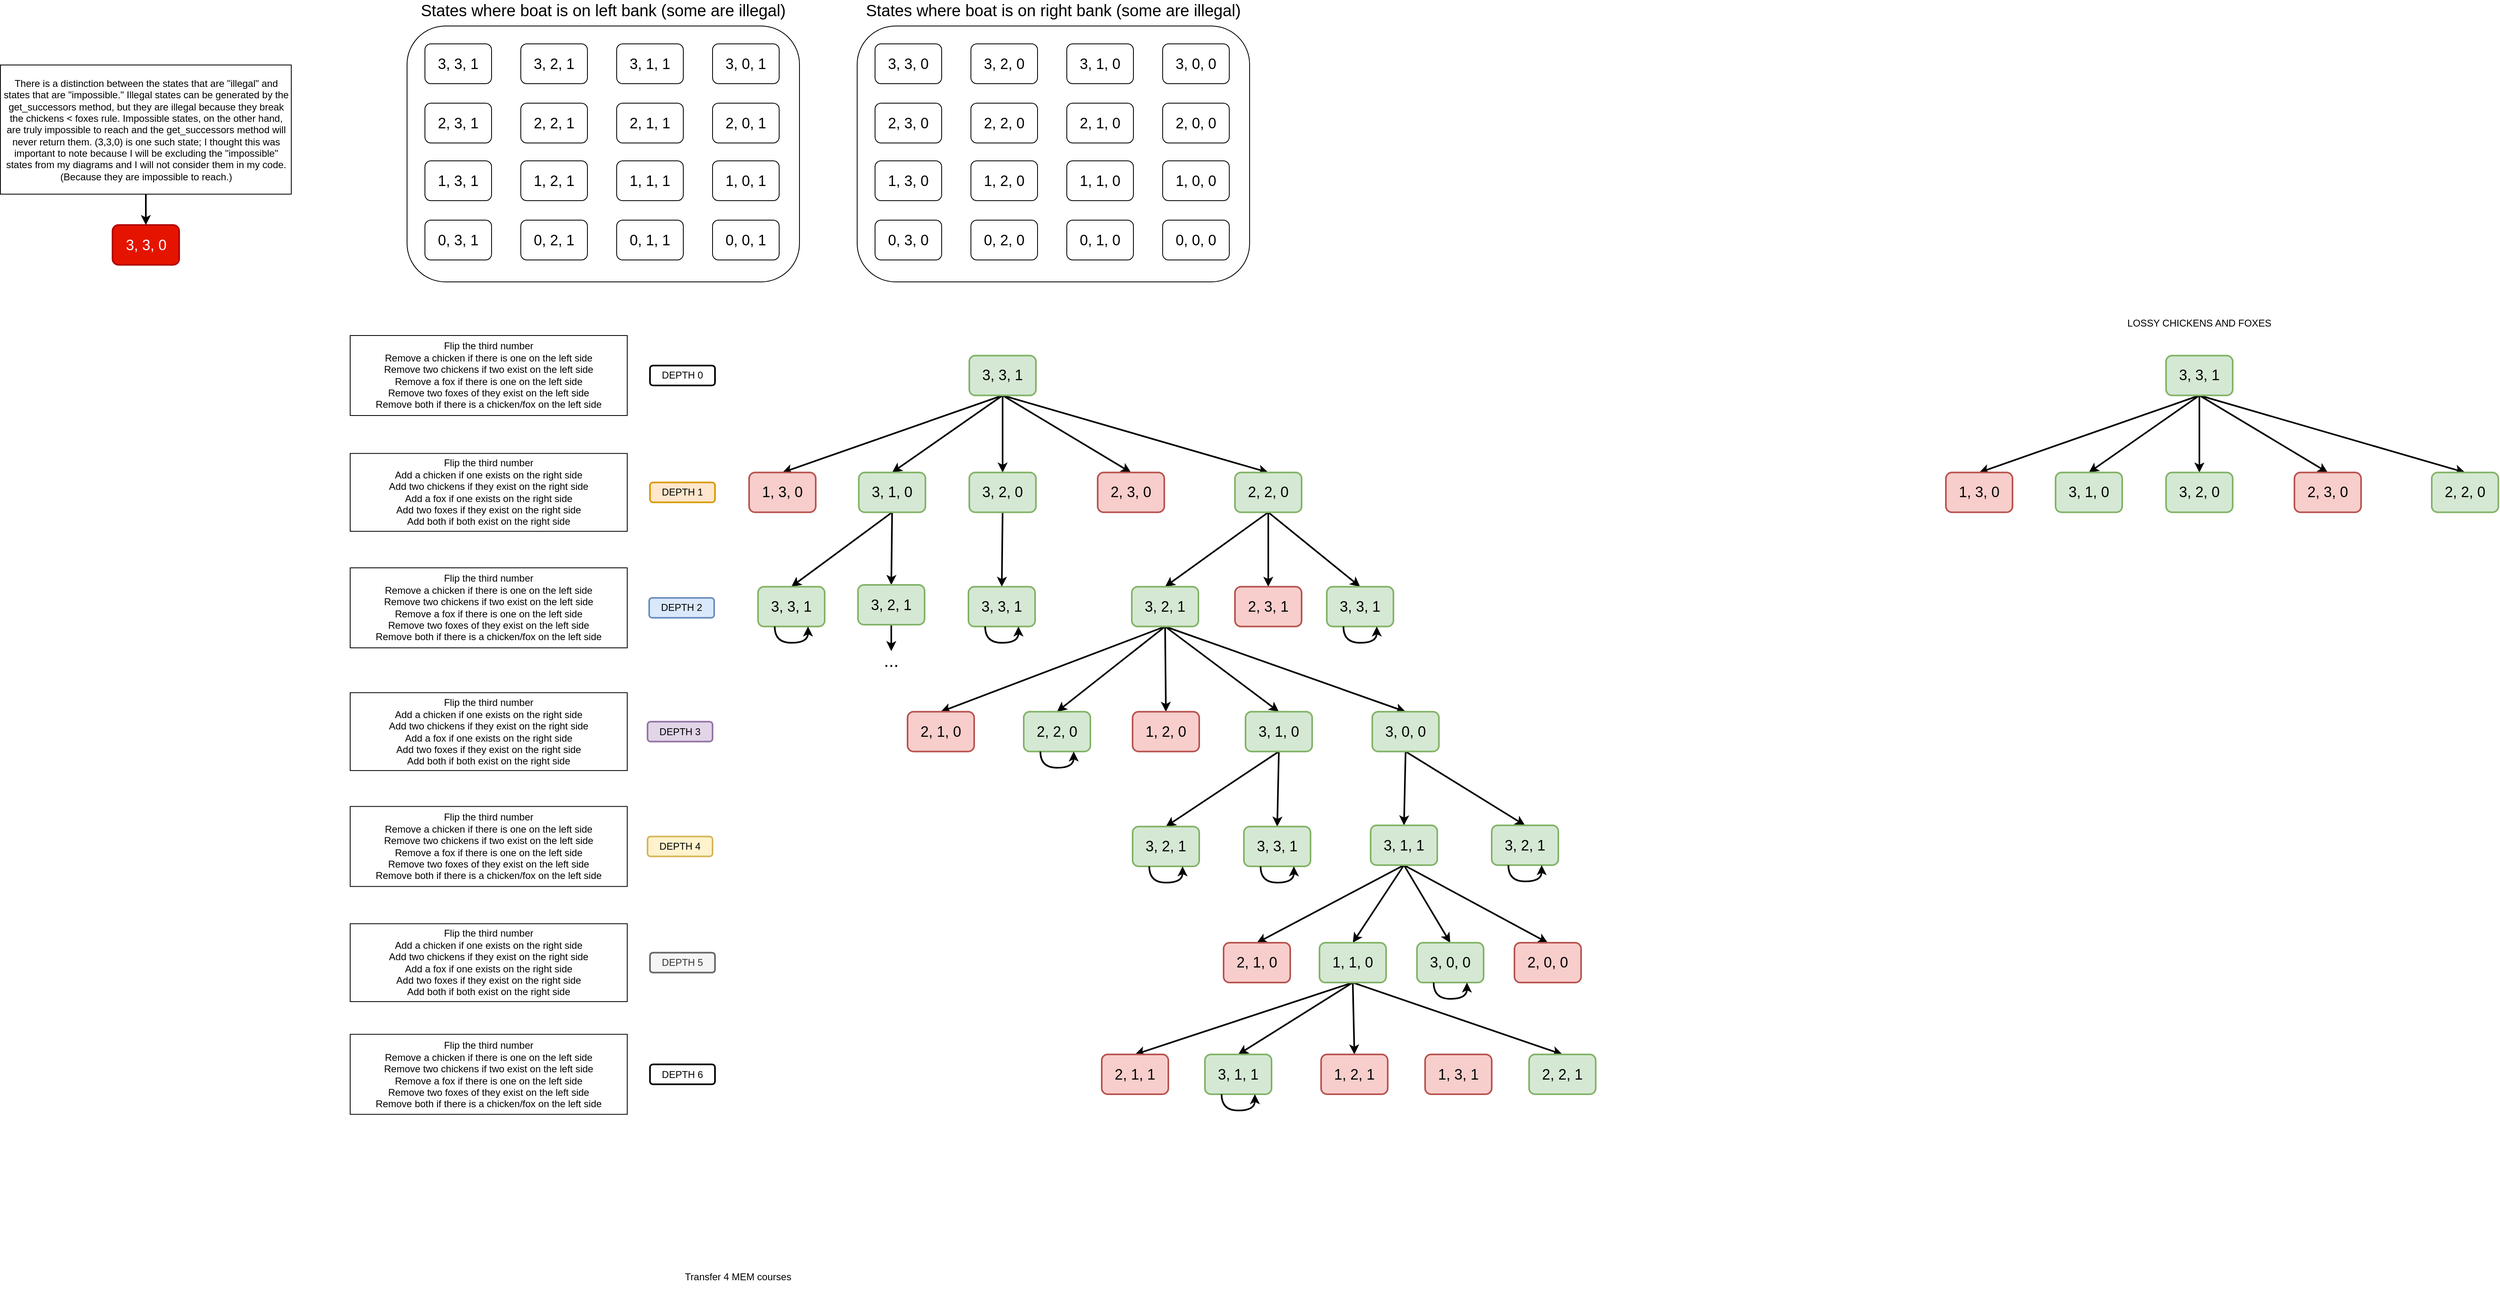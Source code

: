 <mxfile version="14.9.6" type="device" pages="2"><diagram id="nJK5X1Sszg_bnhHg7u3W" name="all_vertices"><mxGraphModel dx="3440" dy="1510" grid="0" gridSize="10" guides="1" tooltips="1" connect="1" arrows="1" fold="1" page="0" pageScale="1" pageWidth="850" pageHeight="1100" math="0" shadow="0"><root><mxCell id="0"/><mxCell id="1" parent="0"/><mxCell id="VCcTrK-cu0kdhdaBgV6F-11" value="" style="rounded=1;whiteSpace=wrap;html=1;fillColor=none;" vertex="1" parent="1"><mxGeometry x="193" y="590" width="483" height="315" as="geometry"/></mxCell><mxCell id="VCcTrK-cu0kdhdaBgV6F-1" value="&lt;font style=&quot;font-size: 18px&quot;&gt;3, 3, 1&lt;/font&gt;" style="rounded=1;whiteSpace=wrap;html=1;" vertex="1" parent="1"><mxGeometry x="215" y="612" width="82" height="49" as="geometry"/></mxCell><mxCell id="VCcTrK-cu0kdhdaBgV6F-2" value="&lt;font style=&quot;font-size: 18px&quot;&gt;3, 2, 1&lt;/font&gt;" style="rounded=1;whiteSpace=wrap;html=1;" vertex="1" parent="1"><mxGeometry x="333" y="612" width="82" height="49" as="geometry"/></mxCell><mxCell id="VCcTrK-cu0kdhdaBgV6F-3" value="&lt;font style=&quot;font-size: 18px&quot;&gt;3, 1, 1&lt;/font&gt;" style="rounded=1;whiteSpace=wrap;html=1;" vertex="1" parent="1"><mxGeometry x="451" y="612" width="82" height="49" as="geometry"/></mxCell><mxCell id="VCcTrK-cu0kdhdaBgV6F-4" value="&lt;font style=&quot;font-size: 18px&quot;&gt;3, 0, 1&lt;/font&gt;" style="rounded=1;whiteSpace=wrap;html=1;" vertex="1" parent="1"><mxGeometry x="569" y="612" width="82" height="49" as="geometry"/></mxCell><mxCell id="VCcTrK-cu0kdhdaBgV6F-12" value="&lt;font style=&quot;font-size: 20px&quot;&gt;States where boat is on left bank (some are illegal)&lt;/font&gt;" style="text;html=1;strokeColor=none;fillColor=none;align=center;verticalAlign=middle;whiteSpace=wrap;rounded=0;" vertex="1" parent="1"><mxGeometry x="191" y="560" width="487" height="20" as="geometry"/></mxCell><mxCell id="nKM83fhB-j1d3AecDEzB-1" value="&lt;font style=&quot;font-size: 18px&quot;&gt;2, 3, 1&lt;/font&gt;" style="rounded=1;whiteSpace=wrap;html=1;" vertex="1" parent="1"><mxGeometry x="215" y="685" width="82" height="49" as="geometry"/></mxCell><mxCell id="nKM83fhB-j1d3AecDEzB-2" value="&lt;font style=&quot;font-size: 18px&quot;&gt;2, 2, 1&lt;/font&gt;" style="rounded=1;whiteSpace=wrap;html=1;" vertex="1" parent="1"><mxGeometry x="333" y="685" width="82" height="49" as="geometry"/></mxCell><mxCell id="nKM83fhB-j1d3AecDEzB-3" value="&lt;font style=&quot;font-size: 18px&quot;&gt;2, 1, 1&lt;/font&gt;" style="rounded=1;whiteSpace=wrap;html=1;" vertex="1" parent="1"><mxGeometry x="451" y="685" width="82" height="49" as="geometry"/></mxCell><mxCell id="nKM83fhB-j1d3AecDEzB-4" value="&lt;font style=&quot;font-size: 18px&quot;&gt;2, 0, 1&lt;/font&gt;" style="rounded=1;whiteSpace=wrap;html=1;" vertex="1" parent="1"><mxGeometry x="569" y="685" width="82" height="49" as="geometry"/></mxCell><mxCell id="nKM83fhB-j1d3AecDEzB-5" value="&lt;font style=&quot;font-size: 18px&quot;&gt;1, 3, 1&lt;/font&gt;" style="rounded=1;whiteSpace=wrap;html=1;" vertex="1" parent="1"><mxGeometry x="215" y="756" width="82" height="49" as="geometry"/></mxCell><mxCell id="nKM83fhB-j1d3AecDEzB-6" value="&lt;font style=&quot;font-size: 18px&quot;&gt;1, 2, 1&lt;/font&gt;" style="rounded=1;whiteSpace=wrap;html=1;" vertex="1" parent="1"><mxGeometry x="333" y="756" width="82" height="49" as="geometry"/></mxCell><mxCell id="nKM83fhB-j1d3AecDEzB-7" value="&lt;font style=&quot;font-size: 18px&quot;&gt;1, 1, 1&lt;/font&gt;" style="rounded=1;whiteSpace=wrap;html=1;" vertex="1" parent="1"><mxGeometry x="451" y="756" width="82" height="49" as="geometry"/></mxCell><mxCell id="nKM83fhB-j1d3AecDEzB-8" value="&lt;font style=&quot;font-size: 18px&quot;&gt;1, 0, 1&lt;/font&gt;" style="rounded=1;whiteSpace=wrap;html=1;" vertex="1" parent="1"><mxGeometry x="569" y="756" width="82" height="49" as="geometry"/></mxCell><mxCell id="nKM83fhB-j1d3AecDEzB-9" value="&lt;font style=&quot;font-size: 18px&quot;&gt;0, 3, 1&lt;/font&gt;" style="rounded=1;whiteSpace=wrap;html=1;" vertex="1" parent="1"><mxGeometry x="215" y="829" width="82" height="49" as="geometry"/></mxCell><mxCell id="nKM83fhB-j1d3AecDEzB-10" value="&lt;font style=&quot;font-size: 18px&quot;&gt;0, 2, 1&lt;/font&gt;" style="rounded=1;whiteSpace=wrap;html=1;" vertex="1" parent="1"><mxGeometry x="333" y="829" width="82" height="49" as="geometry"/></mxCell><mxCell id="nKM83fhB-j1d3AecDEzB-11" value="&lt;font style=&quot;font-size: 18px&quot;&gt;0, 1, 1&lt;/font&gt;" style="rounded=1;whiteSpace=wrap;html=1;" vertex="1" parent="1"><mxGeometry x="451" y="829" width="82" height="49" as="geometry"/></mxCell><mxCell id="nKM83fhB-j1d3AecDEzB-12" value="&lt;font style=&quot;font-size: 18px&quot;&gt;0, 0, 1&lt;/font&gt;" style="rounded=1;whiteSpace=wrap;html=1;" vertex="1" parent="1"><mxGeometry x="569" y="829" width="82" height="49" as="geometry"/></mxCell><mxCell id="nKM83fhB-j1d3AecDEzB-13" value="" style="rounded=1;whiteSpace=wrap;html=1;fillColor=none;" vertex="1" parent="1"><mxGeometry x="747" y="590" width="483" height="315" as="geometry"/></mxCell><mxCell id="nKM83fhB-j1d3AecDEzB-14" value="&lt;font style=&quot;font-size: 18px&quot;&gt;3, 3, 0&lt;/font&gt;" style="rounded=1;whiteSpace=wrap;html=1;" vertex="1" parent="1"><mxGeometry x="769" y="612" width="82" height="49" as="geometry"/></mxCell><mxCell id="nKM83fhB-j1d3AecDEzB-15" value="&lt;font style=&quot;font-size: 18px&quot;&gt;3, 2, 0&lt;/font&gt;" style="rounded=1;whiteSpace=wrap;html=1;" vertex="1" parent="1"><mxGeometry x="887" y="612" width="82" height="49" as="geometry"/></mxCell><mxCell id="nKM83fhB-j1d3AecDEzB-16" value="&lt;font style=&quot;font-size: 18px&quot;&gt;3, 1, 0&lt;/font&gt;" style="rounded=1;whiteSpace=wrap;html=1;" vertex="1" parent="1"><mxGeometry x="1005" y="612" width="82" height="49" as="geometry"/></mxCell><mxCell id="nKM83fhB-j1d3AecDEzB-17" value="&lt;font style=&quot;font-size: 18px&quot;&gt;3, 0, 0&lt;/font&gt;" style="rounded=1;whiteSpace=wrap;html=1;" vertex="1" parent="1"><mxGeometry x="1123" y="612" width="82" height="49" as="geometry"/></mxCell><mxCell id="nKM83fhB-j1d3AecDEzB-18" value="&lt;font style=&quot;font-size: 20px&quot;&gt;States where boat is on right bank (some are illegal)&lt;/font&gt;" style="text;html=1;strokeColor=none;fillColor=none;align=center;verticalAlign=middle;whiteSpace=wrap;rounded=0;" vertex="1" parent="1"><mxGeometry x="745" y="560" width="487" height="20" as="geometry"/></mxCell><mxCell id="nKM83fhB-j1d3AecDEzB-19" value="&lt;font style=&quot;font-size: 18px&quot;&gt;2, 3, 0&lt;/font&gt;" style="rounded=1;whiteSpace=wrap;html=1;" vertex="1" parent="1"><mxGeometry x="769" y="685" width="82" height="49" as="geometry"/></mxCell><mxCell id="nKM83fhB-j1d3AecDEzB-20" value="&lt;font style=&quot;font-size: 18px&quot;&gt;2, 2, 0&lt;/font&gt;" style="rounded=1;whiteSpace=wrap;html=1;" vertex="1" parent="1"><mxGeometry x="887" y="685" width="82" height="49" as="geometry"/></mxCell><mxCell id="nKM83fhB-j1d3AecDEzB-21" value="&lt;font style=&quot;font-size: 18px&quot;&gt;2, 1, 0&lt;/font&gt;" style="rounded=1;whiteSpace=wrap;html=1;" vertex="1" parent="1"><mxGeometry x="1005" y="685" width="82" height="49" as="geometry"/></mxCell><mxCell id="nKM83fhB-j1d3AecDEzB-22" value="&lt;font style=&quot;font-size: 18px&quot;&gt;2, 0, 0&lt;/font&gt;" style="rounded=1;whiteSpace=wrap;html=1;" vertex="1" parent="1"><mxGeometry x="1123" y="685" width="82" height="49" as="geometry"/></mxCell><mxCell id="nKM83fhB-j1d3AecDEzB-23" value="&lt;font style=&quot;font-size: 18px&quot;&gt;1, 3, 0&lt;/font&gt;" style="rounded=1;whiteSpace=wrap;html=1;" vertex="1" parent="1"><mxGeometry x="769" y="756" width="82" height="49" as="geometry"/></mxCell><mxCell id="nKM83fhB-j1d3AecDEzB-24" value="&lt;font style=&quot;font-size: 18px&quot;&gt;1, 2, 0&lt;/font&gt;" style="rounded=1;whiteSpace=wrap;html=1;" vertex="1" parent="1"><mxGeometry x="887" y="756" width="82" height="49" as="geometry"/></mxCell><mxCell id="nKM83fhB-j1d3AecDEzB-25" value="&lt;font style=&quot;font-size: 18px&quot;&gt;1, 1, 0&lt;/font&gt;" style="rounded=1;whiteSpace=wrap;html=1;" vertex="1" parent="1"><mxGeometry x="1005" y="756" width="82" height="49" as="geometry"/></mxCell><mxCell id="nKM83fhB-j1d3AecDEzB-26" value="&lt;font style=&quot;font-size: 18px&quot;&gt;1, 0, 0&lt;/font&gt;" style="rounded=1;whiteSpace=wrap;html=1;" vertex="1" parent="1"><mxGeometry x="1123" y="756" width="82" height="49" as="geometry"/></mxCell><mxCell id="nKM83fhB-j1d3AecDEzB-27" value="&lt;font style=&quot;font-size: 18px&quot;&gt;0, 3, 0&lt;/font&gt;" style="rounded=1;whiteSpace=wrap;html=1;" vertex="1" parent="1"><mxGeometry x="769" y="829" width="82" height="49" as="geometry"/></mxCell><mxCell id="nKM83fhB-j1d3AecDEzB-28" value="&lt;font style=&quot;font-size: 18px&quot;&gt;0, 2, 0&lt;/font&gt;" style="rounded=1;whiteSpace=wrap;html=1;" vertex="1" parent="1"><mxGeometry x="887" y="829" width="82" height="49" as="geometry"/></mxCell><mxCell id="nKM83fhB-j1d3AecDEzB-29" value="&lt;font style=&quot;font-size: 18px&quot;&gt;0, 1, 0&lt;/font&gt;" style="rounded=1;whiteSpace=wrap;html=1;" vertex="1" parent="1"><mxGeometry x="1005" y="829" width="82" height="49" as="geometry"/></mxCell><mxCell id="nKM83fhB-j1d3AecDEzB-30" value="&lt;font style=&quot;font-size: 18px&quot;&gt;0, 0, 0&lt;/font&gt;" style="rounded=1;whiteSpace=wrap;html=1;" vertex="1" parent="1"><mxGeometry x="1123" y="829" width="82" height="49" as="geometry"/></mxCell><mxCell id="xVLBVKWvQ_wbjacBzEJy-6" value="&lt;font style=&quot;font-size: 18px&quot;&gt;3, 3, 0&lt;/font&gt;" style="rounded=1;whiteSpace=wrap;html=1;fillColor=#e51400;strokeColor=#B20000;strokeWidth=2;fontColor=#ffffff;" vertex="1" parent="1"><mxGeometry x="-169.5" y="835" width="82" height="49" as="geometry"/></mxCell><mxCell id="iILhX8u_96C57YtkqmXY-77" style="edgeStyle=orthogonalEdgeStyle;curved=1;rounded=0;orthogonalLoop=1;jettySize=auto;html=1;exitX=0.5;exitY=1;exitDx=0;exitDy=0;strokeColor=#000000;strokeWidth=2;" edge="1" parent="1" source="xVLBVKWvQ_wbjacBzEJy-23" target="xVLBVKWvQ_wbjacBzEJy-6"><mxGeometry relative="1" as="geometry"/></mxCell><mxCell id="xVLBVKWvQ_wbjacBzEJy-23" value="There is a distinction between the states that are &quot;illegal&quot; and states that are &quot;impossible.&quot; Illegal states can be generated by the get_successors method, but they are illegal because they break the chickens &amp;lt; foxes rule. Impossible states, on the other hand, are truly impossible to reach and the get_successors method will never return them. (3,3,0) is one such state; I thought this was important to note because I will be excluding the &quot;impossible&quot; states from my diagrams and I will not consider them in my code. (Because they are impossible to reach.)" style="text;html=1;fillColor=none;align=center;verticalAlign=middle;whiteSpace=wrap;rounded=0;strokeColor=#000000;" vertex="1" parent="1"><mxGeometry x="-307.5" y="638" width="358" height="159" as="geometry"/></mxCell><mxCell id="xVLBVKWvQ_wbjacBzEJy-70" value="Transfer 4 MEM courses" style="text;html=1;strokeColor=none;fillColor=none;align=center;verticalAlign=middle;whiteSpace=wrap;rounded=0;" vertex="1" parent="1"><mxGeometry x="533" y="2099" width="135" height="62" as="geometry"/></mxCell><mxCell id="JKCvIWmo9LG8K6ohdIgU-4" style="edgeStyle=none;rounded=0;orthogonalLoop=1;jettySize=auto;html=1;exitX=0.5;exitY=1;exitDx=0;exitDy=0;entryX=0.5;entryY=0;entryDx=0;entryDy=0;strokeWidth=2;" edge="1" parent="1" source="JKCvIWmo9LG8K6ohdIgU-7" target="JKCvIWmo9LG8K6ohdIgU-9"><mxGeometry relative="1" as="geometry"/></mxCell><mxCell id="JKCvIWmo9LG8K6ohdIgU-5" style="edgeStyle=none;rounded=0;orthogonalLoop=1;jettySize=auto;html=1;exitX=0.5;exitY=1;exitDx=0;exitDy=0;entryX=0.5;entryY=0;entryDx=0;entryDy=0;strokeWidth=2;" edge="1" parent="1" source="JKCvIWmo9LG8K6ohdIgU-7" target="JKCvIWmo9LG8K6ohdIgU-10"><mxGeometry relative="1" as="geometry"/></mxCell><mxCell id="JKCvIWmo9LG8K6ohdIgU-6" style="edgeStyle=none;rounded=0;orthogonalLoop=1;jettySize=auto;html=1;exitX=0.5;exitY=1;exitDx=0;exitDy=0;entryX=0.5;entryY=0;entryDx=0;entryDy=0;strokeWidth=2;" edge="1" parent="1" source="JKCvIWmo9LG8K6ohdIgU-7" target="JKCvIWmo9LG8K6ohdIgU-11"><mxGeometry relative="1" as="geometry"/></mxCell><mxCell id="JKCvIWmo9LG8K6ohdIgU-53" style="edgeStyle=none;rounded=0;orthogonalLoop=1;jettySize=auto;html=1;exitX=0.5;exitY=1;exitDx=0;exitDy=0;entryX=0.5;entryY=0;entryDx=0;entryDy=0;strokeColor=#000000;strokeWidth=2;" edge="1" parent="1" source="JKCvIWmo9LG8K6ohdIgU-7" target="JKCvIWmo9LG8K6ohdIgU-51"><mxGeometry relative="1" as="geometry"/></mxCell><mxCell id="JKCvIWmo9LG8K6ohdIgU-55" style="edgeStyle=none;rounded=0;orthogonalLoop=1;jettySize=auto;html=1;exitX=0.5;exitY=1;exitDx=0;exitDy=0;entryX=0.5;entryY=0;entryDx=0;entryDy=0;strokeColor=#000000;strokeWidth=2;" edge="1" parent="1" source="JKCvIWmo9LG8K6ohdIgU-7" target="JKCvIWmo9LG8K6ohdIgU-54"><mxGeometry relative="1" as="geometry"/></mxCell><mxCell id="JKCvIWmo9LG8K6ohdIgU-7" value="&lt;font style=&quot;font-size: 18px&quot;&gt;3, 3, 1&lt;/font&gt;" style="rounded=1;whiteSpace=wrap;html=1;strokeWidth=2;fillColor=#d5e8d4;strokeColor=#82b366;" vertex="1" parent="1"><mxGeometry x="885" y="995.75" width="82" height="49" as="geometry"/></mxCell><mxCell id="JKCvIWmo9LG8K6ohdIgU-58" style="edgeStyle=none;rounded=0;orthogonalLoop=1;jettySize=auto;html=1;exitX=0.5;exitY=1;exitDx=0;exitDy=0;entryX=0.5;entryY=0;entryDx=0;entryDy=0;strokeColor=#000000;strokeWidth=2;" edge="1" parent="1" source="JKCvIWmo9LG8K6ohdIgU-9" target="JKCvIWmo9LG8K6ohdIgU-56"><mxGeometry relative="1" as="geometry"/></mxCell><mxCell id="JKCvIWmo9LG8K6ohdIgU-9" value="&lt;font style=&quot;font-size: 18px&quot;&gt;3, 2, 0&lt;/font&gt;" style="rounded=1;whiteSpace=wrap;html=1;fillColor=#d5e8d4;strokeColor=#82b366;strokeWidth=2;" vertex="1" parent="1"><mxGeometry x="885" y="1139.63" width="82" height="49" as="geometry"/></mxCell><mxCell id="JKCvIWmo9LG8K6ohdIgU-10" value="&lt;font style=&quot;font-size: 18px&quot;&gt;2, 3, 0&lt;/font&gt;" style="rounded=1;whiteSpace=wrap;html=1;fillColor=#f8cecc;strokeColor=#b85450;strokeWidth=2;" vertex="1" parent="1"><mxGeometry x="1043" y="1139.63" width="82" height="49" as="geometry"/></mxCell><mxCell id="iILhX8u_96C57YtkqmXY-5" style="edgeStyle=none;rounded=0;orthogonalLoop=1;jettySize=auto;html=1;exitX=0.5;exitY=1;exitDx=0;exitDy=0;entryX=0.5;entryY=0;entryDx=0;entryDy=0;strokeColor=#000000;strokeWidth=2;" edge="1" parent="1" source="JKCvIWmo9LG8K6ohdIgU-11" target="iILhX8u_96C57YtkqmXY-3"><mxGeometry relative="1" as="geometry"/></mxCell><mxCell id="iILhX8u_96C57YtkqmXY-6" style="edgeStyle=none;rounded=0;orthogonalLoop=1;jettySize=auto;html=1;exitX=0.5;exitY=1;exitDx=0;exitDy=0;entryX=0.5;entryY=0;entryDx=0;entryDy=0;strokeColor=#000000;strokeWidth=2;" edge="1" parent="1" source="JKCvIWmo9LG8K6ohdIgU-11" target="iILhX8u_96C57YtkqmXY-2"><mxGeometry relative="1" as="geometry"/></mxCell><mxCell id="iILhX8u_96C57YtkqmXY-7" style="edgeStyle=none;rounded=0;orthogonalLoop=1;jettySize=auto;html=1;exitX=0.5;exitY=1;exitDx=0;exitDy=0;entryX=0.5;entryY=0;entryDx=0;entryDy=0;strokeColor=#000000;strokeWidth=2;" edge="1" parent="1" source="JKCvIWmo9LG8K6ohdIgU-11" target="iILhX8u_96C57YtkqmXY-1"><mxGeometry relative="1" as="geometry"/></mxCell><mxCell id="JKCvIWmo9LG8K6ohdIgU-11" value="&lt;font style=&quot;font-size: 18px&quot;&gt;2, 2, 0&lt;/font&gt;" style="rounded=1;whiteSpace=wrap;html=1;fillColor=#d5e8d4;strokeColor=#82b366;strokeWidth=2;" vertex="1" parent="1"><mxGeometry x="1212" y="1139.63" width="82" height="49" as="geometry"/></mxCell><mxCell id="JKCvIWmo9LG8K6ohdIgU-13" value="DEPTH 1" style="rounded=1;whiteSpace=wrap;html=1;strokeWidth=2;fillColor=#ffe6cc;align=center;strokeColor=#d79b00;" vertex="1" parent="1"><mxGeometry x="492" y="1151.88" width="80" height="24.5" as="geometry"/></mxCell><mxCell id="JKCvIWmo9LG8K6ohdIgU-14" value="DEPTH 2" style="rounded=1;whiteSpace=wrap;html=1;strokeWidth=2;fillColor=#dae8fc;align=center;strokeColor=#6c8ebf;" vertex="1" parent="1"><mxGeometry x="491" y="1294" width="80" height="24.5" as="geometry"/></mxCell><mxCell id="JKCvIWmo9LG8K6ohdIgU-15" value="DEPTH 3" style="rounded=1;whiteSpace=wrap;html=1;strokeWidth=2;fillColor=#e1d5e7;align=center;strokeColor=#9673a6;" vertex="1" parent="1"><mxGeometry x="489" y="1446.37" width="80" height="24.5" as="geometry"/></mxCell><mxCell id="JKCvIWmo9LG8K6ohdIgU-25" value="Flip the third number&lt;br&gt;Add a chicken if one exists on the right side&lt;br&gt;Add two chickens if they exist on the right side&lt;br&gt;Add a fox if one exists on the right side&lt;br&gt;Add two foxes if they exist on the right side&lt;br&gt;Add both if both exist on the right side" style="text;html=1;fillColor=none;align=center;verticalAlign=middle;whiteSpace=wrap;rounded=0;strokeColor=#000000;" vertex="1" parent="1"><mxGeometry x="123" y="1116.19" width="341" height="95.87" as="geometry"/></mxCell><mxCell id="JKCvIWmo9LG8K6ohdIgU-29" value="Flip the third number&lt;br&gt;Remove a chicken if there is one on the left side&lt;br&gt;Remove two chickens if two exist on the left side&lt;br&gt;Remove a fox if there is one on the left side&lt;br&gt;Remove two foxes of they exist on the left side&lt;br&gt;Remove both if there is a chicken/fox on the left side" style="text;html=1;fillColor=none;align=center;verticalAlign=middle;whiteSpace=wrap;rounded=0;strokeColor=#000000;" vertex="1" parent="1"><mxGeometry x="123" y="971" width="341" height="98.5" as="geometry"/></mxCell><mxCell id="JKCvIWmo9LG8K6ohdIgU-30" value="DEPTH 0" style="rounded=1;whiteSpace=wrap;html=1;strokeWidth=2;align=center;" vertex="1" parent="1"><mxGeometry x="492" y="1008" width="80" height="24.5" as="geometry"/></mxCell><mxCell id="iILhX8u_96C57YtkqmXY-10" style="edgeStyle=none;rounded=0;orthogonalLoop=1;jettySize=auto;html=1;exitX=0.5;exitY=1;exitDx=0;exitDy=0;entryX=0.5;entryY=0;entryDx=0;entryDy=0;strokeColor=#000000;strokeWidth=2;" edge="1" parent="1" source="JKCvIWmo9LG8K6ohdIgU-51" target="iILhX8u_96C57YtkqmXY-8"><mxGeometry relative="1" as="geometry"/></mxCell><mxCell id="iILhX8u_96C57YtkqmXY-11" style="edgeStyle=none;rounded=0;orthogonalLoop=1;jettySize=auto;html=1;exitX=0.5;exitY=1;exitDx=0;exitDy=0;entryX=0.5;entryY=0;entryDx=0;entryDy=0;strokeColor=#000000;strokeWidth=2;" edge="1" parent="1" source="JKCvIWmo9LG8K6ohdIgU-51" target="iILhX8u_96C57YtkqmXY-9"><mxGeometry relative="1" as="geometry"/></mxCell><mxCell id="JKCvIWmo9LG8K6ohdIgU-51" value="&lt;font style=&quot;font-size: 18px&quot;&gt;3, 1, 0&lt;/font&gt;" style="rounded=1;whiteSpace=wrap;html=1;fillColor=#d5e8d4;strokeColor=#82b366;strokeWidth=2;" vertex="1" parent="1"><mxGeometry x="749" y="1139.63" width="82" height="49" as="geometry"/></mxCell><mxCell id="JKCvIWmo9LG8K6ohdIgU-54" value="&lt;font style=&quot;font-size: 18px&quot;&gt;1, 3, 0&lt;/font&gt;" style="rounded=1;whiteSpace=wrap;html=1;fillColor=#f8cecc;strokeColor=#b85450;strokeWidth=2;" vertex="1" parent="1"><mxGeometry x="614" y="1139.63" width="82" height="49" as="geometry"/></mxCell><mxCell id="JKCvIWmo9LG8K6ohdIgU-56" value="&lt;font style=&quot;font-size: 18px&quot;&gt;3, 3, 1&lt;/font&gt;" style="rounded=1;whiteSpace=wrap;html=1;strokeWidth=2;fillColor=#d5e8d4;strokeColor=#82b366;" vertex="1" parent="1"><mxGeometry x="884" y="1280.25" width="82" height="49" as="geometry"/></mxCell><mxCell id="JKCvIWmo9LG8K6ohdIgU-57" style="edgeStyle=orthogonalEdgeStyle;rounded=0;orthogonalLoop=1;jettySize=auto;html=1;exitX=0.25;exitY=1;exitDx=0;exitDy=0;entryX=0.75;entryY=1;entryDx=0;entryDy=0;strokeColor=#000000;strokeWidth=2;curved=1;" edge="1" parent="1" source="JKCvIWmo9LG8K6ohdIgU-56" target="JKCvIWmo9LG8K6ohdIgU-56"><mxGeometry relative="1" as="geometry"/></mxCell><mxCell id="JKCvIWmo9LG8K6ohdIgU-59" value="Flip the third number&lt;br&gt;Add a chicken if one exists on the right side&lt;br&gt;Add two chickens if they exist on the right side&lt;br&gt;Add a fox if one exists on the right side&lt;br&gt;Add two foxes if they exist on the right side&lt;br&gt;Add both if both exist on the right side" style="text;html=1;fillColor=none;align=center;verticalAlign=middle;whiteSpace=wrap;rounded=0;strokeColor=#000000;" vertex="1" parent="1"><mxGeometry x="123" y="1410.69" width="341" height="95.87" as="geometry"/></mxCell><mxCell id="JKCvIWmo9LG8K6ohdIgU-60" value="Flip the third number&lt;br&gt;Remove a chicken if there is one on the left side&lt;br&gt;Remove two chickens if two exist on the left side&lt;br&gt;Remove a fox if there is one on the left side&lt;br&gt;Remove two foxes of they exist on the left side&lt;br&gt;Remove both if there is a chicken/fox on the left side" style="text;html=1;fillColor=none;align=center;verticalAlign=middle;whiteSpace=wrap;rounded=0;strokeColor=#000000;" vertex="1" parent="1"><mxGeometry x="123" y="1257" width="341" height="98.5" as="geometry"/></mxCell><mxCell id="iILhX8u_96C57YtkqmXY-1" value="&lt;font style=&quot;font-size: 18px&quot;&gt;3, 3, 1&lt;/font&gt;" style="rounded=1;whiteSpace=wrap;html=1;fillColor=#d5e8d4;strokeColor=#82b366;strokeWidth=2;" vertex="1" parent="1"><mxGeometry x="1325" y="1280.25" width="82" height="49" as="geometry"/></mxCell><mxCell id="iILhX8u_96C57YtkqmXY-2" value="&lt;font style=&quot;font-size: 18px&quot;&gt;2, 3, 1&lt;/font&gt;" style="rounded=1;whiteSpace=wrap;html=1;fillColor=#f8cecc;strokeColor=#b85450;strokeWidth=2;" vertex="1" parent="1"><mxGeometry x="1212" y="1280.25" width="82" height="49" as="geometry"/></mxCell><mxCell id="iILhX8u_96C57YtkqmXY-27" style="edgeStyle=none;rounded=0;orthogonalLoop=1;jettySize=auto;html=1;exitX=0.5;exitY=1;exitDx=0;exitDy=0;entryX=0.5;entryY=0;entryDx=0;entryDy=0;strokeColor=#000000;strokeWidth=2;" edge="1" parent="1" source="iILhX8u_96C57YtkqmXY-3" target="iILhX8u_96C57YtkqmXY-16"><mxGeometry relative="1" as="geometry"/></mxCell><mxCell id="iILhX8u_96C57YtkqmXY-28" style="edgeStyle=none;rounded=0;orthogonalLoop=1;jettySize=auto;html=1;exitX=0.5;exitY=1;exitDx=0;exitDy=0;entryX=0.5;entryY=0;entryDx=0;entryDy=0;strokeColor=#000000;strokeWidth=2;" edge="1" parent="1" source="iILhX8u_96C57YtkqmXY-3" target="iILhX8u_96C57YtkqmXY-15"><mxGeometry relative="1" as="geometry"/></mxCell><mxCell id="iILhX8u_96C57YtkqmXY-29" style="edgeStyle=none;rounded=0;orthogonalLoop=1;jettySize=auto;html=1;exitX=0.5;exitY=1;exitDx=0;exitDy=0;entryX=0.5;entryY=0;entryDx=0;entryDy=0;strokeColor=#000000;strokeWidth=2;" edge="1" parent="1" source="iILhX8u_96C57YtkqmXY-3" target="iILhX8u_96C57YtkqmXY-14"><mxGeometry relative="1" as="geometry"/></mxCell><mxCell id="iILhX8u_96C57YtkqmXY-30" style="edgeStyle=none;rounded=0;orthogonalLoop=1;jettySize=auto;html=1;exitX=0.5;exitY=1;exitDx=0;exitDy=0;entryX=0.5;entryY=0;entryDx=0;entryDy=0;strokeColor=#000000;strokeWidth=2;" edge="1" parent="1" source="iILhX8u_96C57YtkqmXY-3" target="iILhX8u_96C57YtkqmXY-13"><mxGeometry relative="1" as="geometry"/></mxCell><mxCell id="iILhX8u_96C57YtkqmXY-31" style="edgeStyle=none;rounded=0;orthogonalLoop=1;jettySize=auto;html=1;exitX=0.5;exitY=1;exitDx=0;exitDy=0;entryX=0.5;entryY=0;entryDx=0;entryDy=0;strokeColor=#000000;strokeWidth=2;" edge="1" parent="1" source="iILhX8u_96C57YtkqmXY-3" target="iILhX8u_96C57YtkqmXY-17"><mxGeometry relative="1" as="geometry"/></mxCell><mxCell id="iILhX8u_96C57YtkqmXY-3" value="&lt;font style=&quot;font-size: 18px&quot;&gt;3, 2, 1&lt;/font&gt;" style="rounded=1;whiteSpace=wrap;html=1;fillColor=#d5e8d4;strokeColor=#82b366;strokeWidth=2;" vertex="1" parent="1"><mxGeometry x="1085" y="1280.25" width="82" height="49" as="geometry"/></mxCell><mxCell id="iILhX8u_96C57YtkqmXY-4" style="edgeStyle=orthogonalEdgeStyle;rounded=0;orthogonalLoop=1;jettySize=auto;html=1;exitX=0.25;exitY=1;exitDx=0;exitDy=0;entryX=0.75;entryY=1;entryDx=0;entryDy=0;strokeColor=#000000;strokeWidth=2;curved=1;" edge="1" parent="1" source="iILhX8u_96C57YtkqmXY-1" target="iILhX8u_96C57YtkqmXY-1"><mxGeometry relative="1" as="geometry"/></mxCell><mxCell id="iILhX8u_96C57YtkqmXY-19" style="edgeStyle=orthogonalEdgeStyle;curved=1;rounded=0;orthogonalLoop=1;jettySize=auto;html=1;exitX=0.5;exitY=1;exitDx=0;exitDy=0;strokeColor=#000000;strokeWidth=2;" edge="1" parent="1" source="iILhX8u_96C57YtkqmXY-8"><mxGeometry relative="1" as="geometry"><mxPoint x="789" y="1359.529" as="targetPoint"/></mxGeometry></mxCell><mxCell id="iILhX8u_96C57YtkqmXY-8" value="&lt;font style=&quot;font-size: 18px&quot;&gt;3, 2, 1&lt;/font&gt;" style="rounded=1;whiteSpace=wrap;html=1;fillColor=#d5e8d4;strokeColor=#82b366;strokeWidth=2;" vertex="1" parent="1"><mxGeometry x="748" y="1278" width="82" height="49" as="geometry"/></mxCell><mxCell id="iILhX8u_96C57YtkqmXY-9" value="&lt;font style=&quot;font-size: 18px&quot;&gt;3, 3, 1&lt;/font&gt;" style="rounded=1;whiteSpace=wrap;html=1;fillColor=#d5e8d4;strokeColor=#82b366;strokeWidth=2;" vertex="1" parent="1"><mxGeometry x="625" y="1280.25" width="82" height="49" as="geometry"/></mxCell><mxCell id="iILhX8u_96C57YtkqmXY-12" style="edgeStyle=orthogonalEdgeStyle;rounded=0;orthogonalLoop=1;jettySize=auto;html=1;exitX=0.25;exitY=1;exitDx=0;exitDy=0;entryX=0.75;entryY=1;entryDx=0;entryDy=0;strokeColor=#000000;strokeWidth=2;curved=1;" edge="1" parent="1" source="iILhX8u_96C57YtkqmXY-9" target="iILhX8u_96C57YtkqmXY-9"><mxGeometry relative="1" as="geometry"/></mxCell><mxCell id="iILhX8u_96C57YtkqmXY-13" value="&lt;font style=&quot;font-size: 18px&quot;&gt;2, 2, 0&lt;/font&gt;" style="rounded=1;whiteSpace=wrap;html=1;fillColor=#d5e8d4;strokeColor=#82b366;strokeWidth=2;" vertex="1" parent="1"><mxGeometry x="952" y="1434.12" width="82" height="49" as="geometry"/></mxCell><mxCell id="iILhX8u_96C57YtkqmXY-14" value="&lt;font style=&quot;font-size: 18px&quot;&gt;1, 2, 0&lt;/font&gt;" style="rounded=1;whiteSpace=wrap;html=1;fillColor=#f8cecc;strokeColor=#b85450;strokeWidth=2;" vertex="1" parent="1"><mxGeometry x="1086" y="1434.13" width="82" height="49" as="geometry"/></mxCell><mxCell id="iILhX8u_96C57YtkqmXY-23" style="rounded=0;orthogonalLoop=1;jettySize=auto;html=1;exitX=0.5;exitY=1;exitDx=0;exitDy=0;entryX=0.5;entryY=0;entryDx=0;entryDy=0;strokeColor=#000000;strokeWidth=2;" edge="1" parent="1" source="iILhX8u_96C57YtkqmXY-15" target="iILhX8u_96C57YtkqmXY-21"><mxGeometry relative="1" as="geometry"/></mxCell><mxCell id="iILhX8u_96C57YtkqmXY-24" style="rounded=0;orthogonalLoop=1;jettySize=auto;html=1;exitX=0.5;exitY=1;exitDx=0;exitDy=0;entryX=0.5;entryY=0;entryDx=0;entryDy=0;strokeColor=#000000;strokeWidth=2;" edge="1" parent="1" source="iILhX8u_96C57YtkqmXY-15" target="iILhX8u_96C57YtkqmXY-22"><mxGeometry relative="1" as="geometry"/></mxCell><mxCell id="iILhX8u_96C57YtkqmXY-15" value="&lt;font style=&quot;font-size: 18px&quot;&gt;3, 1, 0&lt;/font&gt;" style="rounded=1;whiteSpace=wrap;html=1;fillColor=#d5e8d4;strokeColor=#82b366;strokeWidth=2;" vertex="1" parent="1"><mxGeometry x="1225" y="1434.12" width="82" height="49" as="geometry"/></mxCell><mxCell id="iILhX8u_96C57YtkqmXY-33" style="edgeStyle=none;rounded=0;orthogonalLoop=1;jettySize=auto;html=1;exitX=0.5;exitY=1;exitDx=0;exitDy=0;entryX=0.5;entryY=0;entryDx=0;entryDy=0;strokeColor=#000000;strokeWidth=2;" edge="1" parent="1" source="iILhX8u_96C57YtkqmXY-16" target="iILhX8u_96C57YtkqmXY-32"><mxGeometry relative="1" as="geometry"/></mxCell><mxCell id="iILhX8u_96C57YtkqmXY-35" style="edgeStyle=none;rounded=0;orthogonalLoop=1;jettySize=auto;html=1;exitX=0.5;exitY=1;exitDx=0;exitDy=0;entryX=0.5;entryY=0;entryDx=0;entryDy=0;strokeColor=#000000;strokeWidth=2;" edge="1" parent="1" source="iILhX8u_96C57YtkqmXY-16" target="iILhX8u_96C57YtkqmXY-34"><mxGeometry relative="1" as="geometry"/></mxCell><mxCell id="iILhX8u_96C57YtkqmXY-16" value="&lt;font style=&quot;font-size: 18px&quot;&gt;3, 0, 0&lt;/font&gt;" style="rounded=1;whiteSpace=wrap;html=1;fillColor=#d5e8d4;strokeColor=#82b366;strokeWidth=2;" vertex="1" parent="1"><mxGeometry x="1381" y="1434.12" width="82" height="49" as="geometry"/></mxCell><mxCell id="iILhX8u_96C57YtkqmXY-17" value="&lt;font style=&quot;font-size: 18px&quot;&gt;2, 1, 0&lt;/font&gt;" style="rounded=1;whiteSpace=wrap;html=1;fillColor=#f8cecc;strokeColor=#b85450;strokeWidth=2;" vertex="1" parent="1"><mxGeometry x="809" y="1434.13" width="82" height="49" as="geometry"/></mxCell><mxCell id="iILhX8u_96C57YtkqmXY-18" style="edgeStyle=orthogonalEdgeStyle;curved=1;rounded=0;orthogonalLoop=1;jettySize=auto;html=1;exitX=0.25;exitY=1;exitDx=0;exitDy=0;entryX=0.75;entryY=1;entryDx=0;entryDy=0;strokeColor=#000000;strokeWidth=2;" edge="1" parent="1" source="iILhX8u_96C57YtkqmXY-13" target="iILhX8u_96C57YtkqmXY-13"><mxGeometry relative="1" as="geometry"/></mxCell><mxCell id="iILhX8u_96C57YtkqmXY-20" value="&lt;font style=&quot;font-size: 22px&quot;&gt;...&lt;/font&gt;" style="text;html=1;strokeColor=none;fillColor=none;align=center;verticalAlign=middle;whiteSpace=wrap;rounded=0;" vertex="1" parent="1"><mxGeometry x="769" y="1362" width="40" height="20" as="geometry"/></mxCell><mxCell id="iILhX8u_96C57YtkqmXY-21" value="&lt;font style=&quot;font-size: 18px&quot;&gt;3, 2, 1&lt;/font&gt;" style="rounded=1;whiteSpace=wrap;html=1;fillColor=#d5e8d4;strokeColor=#82b366;strokeWidth=2;" vertex="1" parent="1"><mxGeometry x="1086" y="1575.5" width="82" height="49" as="geometry"/></mxCell><mxCell id="iILhX8u_96C57YtkqmXY-22" value="&lt;font style=&quot;font-size: 18px&quot;&gt;3, 3, 1&lt;/font&gt;" style="rounded=1;whiteSpace=wrap;html=1;fillColor=#d5e8d4;strokeColor=#82b366;strokeWidth=2;" vertex="1" parent="1"><mxGeometry x="1223" y="1575.5" width="82" height="49" as="geometry"/></mxCell><mxCell id="iILhX8u_96C57YtkqmXY-25" style="edgeStyle=orthogonalEdgeStyle;curved=1;rounded=0;orthogonalLoop=1;jettySize=auto;html=1;exitX=0.25;exitY=1;exitDx=0;exitDy=0;entryX=0.75;entryY=1;entryDx=0;entryDy=0;strokeColor=#000000;strokeWidth=2;" edge="1" parent="1" source="iILhX8u_96C57YtkqmXY-21" target="iILhX8u_96C57YtkqmXY-21"><mxGeometry relative="1" as="geometry"/></mxCell><mxCell id="iILhX8u_96C57YtkqmXY-26" style="edgeStyle=orthogonalEdgeStyle;curved=1;rounded=0;orthogonalLoop=1;jettySize=auto;html=1;exitX=0.25;exitY=1;exitDx=0;exitDy=0;entryX=0.75;entryY=1;entryDx=0;entryDy=0;strokeColor=#000000;strokeWidth=2;" edge="1" parent="1" source="iILhX8u_96C57YtkqmXY-22" target="iILhX8u_96C57YtkqmXY-22"><mxGeometry relative="1" as="geometry"/></mxCell><mxCell id="iILhX8u_96C57YtkqmXY-41" style="edgeStyle=none;rounded=0;orthogonalLoop=1;jettySize=auto;html=1;exitX=0.5;exitY=1;exitDx=0;exitDy=0;entryX=0.5;entryY=0;entryDx=0;entryDy=0;strokeColor=#000000;strokeWidth=2;" edge="1" parent="1" source="iILhX8u_96C57YtkqmXY-32" target="iILhX8u_96C57YtkqmXY-37"><mxGeometry relative="1" as="geometry"/></mxCell><mxCell id="iILhX8u_96C57YtkqmXY-42" style="edgeStyle=none;rounded=0;orthogonalLoop=1;jettySize=auto;html=1;exitX=0.5;exitY=1;exitDx=0;exitDy=0;entryX=0.5;entryY=0;entryDx=0;entryDy=0;strokeColor=#000000;strokeWidth=2;" edge="1" parent="1" source="iILhX8u_96C57YtkqmXY-32" target="iILhX8u_96C57YtkqmXY-38"><mxGeometry relative="1" as="geometry"/></mxCell><mxCell id="iILhX8u_96C57YtkqmXY-43" style="edgeStyle=none;rounded=0;orthogonalLoop=1;jettySize=auto;html=1;exitX=0.5;exitY=1;exitDx=0;exitDy=0;entryX=0.5;entryY=0;entryDx=0;entryDy=0;strokeColor=#000000;strokeWidth=2;" edge="1" parent="1" source="iILhX8u_96C57YtkqmXY-32" target="iILhX8u_96C57YtkqmXY-39"><mxGeometry relative="1" as="geometry"/></mxCell><mxCell id="iILhX8u_96C57YtkqmXY-44" style="edgeStyle=none;rounded=0;orthogonalLoop=1;jettySize=auto;html=1;exitX=0.5;exitY=1;exitDx=0;exitDy=0;entryX=0.5;entryY=0;entryDx=0;entryDy=0;strokeColor=#000000;strokeWidth=2;" edge="1" parent="1" source="iILhX8u_96C57YtkqmXY-32" target="iILhX8u_96C57YtkqmXY-40"><mxGeometry relative="1" as="geometry"/></mxCell><mxCell id="iILhX8u_96C57YtkqmXY-32" value="&lt;font style=&quot;font-size: 18px&quot;&gt;3, 1, 1&lt;/font&gt;" style="rounded=1;whiteSpace=wrap;html=1;fillColor=#d5e8d4;strokeColor=#82b366;strokeWidth=2;" vertex="1" parent="1"><mxGeometry x="1379" y="1574" width="82" height="49" as="geometry"/></mxCell><mxCell id="iILhX8u_96C57YtkqmXY-34" value="&lt;font style=&quot;font-size: 18px&quot;&gt;3, 2, 1&lt;/font&gt;" style="rounded=1;whiteSpace=wrap;html=1;fillColor=#d5e8d4;strokeColor=#82b366;strokeWidth=2;" vertex="1" parent="1"><mxGeometry x="1528" y="1574" width="82" height="49" as="geometry"/></mxCell><mxCell id="iILhX8u_96C57YtkqmXY-36" style="edgeStyle=orthogonalEdgeStyle;rounded=0;orthogonalLoop=1;jettySize=auto;html=1;exitX=0.25;exitY=1;exitDx=0;exitDy=0;entryX=0.75;entryY=1;entryDx=0;entryDy=0;strokeColor=#000000;strokeWidth=2;curved=1;" edge="1" parent="1" source="iILhX8u_96C57YtkqmXY-34" target="iILhX8u_96C57YtkqmXY-34"><mxGeometry relative="1" as="geometry"/></mxCell><mxCell id="iILhX8u_96C57YtkqmXY-37" value="&lt;font style=&quot;font-size: 18px&quot;&gt;2, 1, 0&lt;/font&gt;" style="rounded=1;whiteSpace=wrap;html=1;fillColor=#f8cecc;strokeColor=#b85450;strokeWidth=2;" vertex="1" parent="1"><mxGeometry x="1198" y="1718.56" width="82" height="49" as="geometry"/></mxCell><mxCell id="iILhX8u_96C57YtkqmXY-49" style="rounded=0;orthogonalLoop=1;jettySize=auto;html=1;exitX=0.5;exitY=1;exitDx=0;exitDy=0;entryX=0.5;entryY=0;entryDx=0;entryDy=0;strokeColor=#000000;strokeWidth=2;" edge="1" parent="1" source="iILhX8u_96C57YtkqmXY-38" target="iILhX8u_96C57YtkqmXY-48"><mxGeometry relative="1" as="geometry"/></mxCell><mxCell id="iILhX8u_96C57YtkqmXY-51" style="edgeStyle=none;rounded=0;orthogonalLoop=1;jettySize=auto;html=1;exitX=0.5;exitY=1;exitDx=0;exitDy=0;entryX=0.5;entryY=0;entryDx=0;entryDy=0;strokeColor=#000000;strokeWidth=2;" edge="1" parent="1" source="iILhX8u_96C57YtkqmXY-38" target="iILhX8u_96C57YtkqmXY-50"><mxGeometry relative="1" as="geometry"/></mxCell><mxCell id="iILhX8u_96C57YtkqmXY-55" style="edgeStyle=none;rounded=0;orthogonalLoop=1;jettySize=auto;html=1;exitX=0.5;exitY=1;exitDx=0;exitDy=0;entryX=0.5;entryY=0;entryDx=0;entryDy=0;strokeColor=#000000;strokeWidth=2;" edge="1" parent="1" source="iILhX8u_96C57YtkqmXY-38" target="iILhX8u_96C57YtkqmXY-53"><mxGeometry relative="1" as="geometry"/></mxCell><mxCell id="iILhX8u_96C57YtkqmXY-58" style="edgeStyle=none;rounded=0;orthogonalLoop=1;jettySize=auto;html=1;exitX=0.5;exitY=1;exitDx=0;exitDy=0;entryX=0.5;entryY=0;entryDx=0;entryDy=0;strokeColor=#000000;strokeWidth=2;" edge="1" parent="1" source="iILhX8u_96C57YtkqmXY-38" target="iILhX8u_96C57YtkqmXY-57"><mxGeometry relative="1" as="geometry"/></mxCell><mxCell id="iILhX8u_96C57YtkqmXY-38" value="&lt;font style=&quot;font-size: 18px&quot;&gt;1, 1, 0&lt;/font&gt;" style="rounded=1;whiteSpace=wrap;html=1;fillColor=#d5e8d4;strokeColor=#82b366;strokeWidth=2;" vertex="1" parent="1"><mxGeometry x="1316" y="1718.56" width="82" height="49" as="geometry"/></mxCell><mxCell id="iILhX8u_96C57YtkqmXY-39" value="&lt;font style=&quot;font-size: 18px&quot;&gt;3, 0, 0&lt;/font&gt;" style="rounded=1;whiteSpace=wrap;html=1;fillColor=#d5e8d4;strokeColor=#82b366;strokeWidth=2;" vertex="1" parent="1"><mxGeometry x="1436" y="1718.56" width="82" height="49" as="geometry"/></mxCell><mxCell id="iILhX8u_96C57YtkqmXY-40" value="&lt;font style=&quot;font-size: 18px&quot;&gt;2, 0, 0&lt;/font&gt;" style="rounded=1;whiteSpace=wrap;html=1;fillColor=#f8cecc;strokeColor=#b85450;strokeWidth=2;" vertex="1" parent="1"><mxGeometry x="1556" y="1718.56" width="82" height="49" as="geometry"/></mxCell><mxCell id="iILhX8u_96C57YtkqmXY-45" value="Flip the third number&lt;br&gt;Add a chicken if one exists on the right side&lt;br&gt;Add two chickens if they exist on the right side&lt;br&gt;Add a fox if one exists on the right side&lt;br&gt;Add two foxes if they exist on the right side&lt;br&gt;Add both if both exist on the right side" style="text;html=1;fillColor=none;align=center;verticalAlign=middle;whiteSpace=wrap;rounded=0;strokeColor=#000000;" vertex="1" parent="1"><mxGeometry x="123" y="1695.12" width="341" height="95.87" as="geometry"/></mxCell><mxCell id="iILhX8u_96C57YtkqmXY-47" value="Flip the third number&lt;br&gt;Remove a chicken if there is one on the left side&lt;br&gt;Remove two chickens if two exist on the left side&lt;br&gt;Remove a fox if there is one on the left side&lt;br&gt;Remove two foxes of they exist on the left side&lt;br&gt;Remove both if there is a chicken/fox on the left side" style="text;html=1;fillColor=none;align=center;verticalAlign=middle;whiteSpace=wrap;rounded=0;strokeColor=#000000;" vertex="1" parent="1"><mxGeometry x="123" y="1550.75" width="341" height="98.5" as="geometry"/></mxCell><mxCell id="iILhX8u_96C57YtkqmXY-48" value="&lt;font style=&quot;font-size: 18px&quot;&gt;2, 1, 1&lt;/font&gt;" style="rounded=1;whiteSpace=wrap;html=1;fillColor=#f8cecc;strokeColor=#b85450;strokeWidth=2;" vertex="1" parent="1"><mxGeometry x="1048" y="1856.0" width="82" height="49" as="geometry"/></mxCell><mxCell id="iILhX8u_96C57YtkqmXY-50" value="&lt;font style=&quot;font-size: 18px&quot;&gt;3, 1, 1&lt;/font&gt;" style="rounded=1;whiteSpace=wrap;html=1;fillColor=#d5e8d4;strokeColor=#82b366;strokeWidth=2;" vertex="1" parent="1"><mxGeometry x="1175" y="1856" width="82" height="49" as="geometry"/></mxCell><mxCell id="iILhX8u_96C57YtkqmXY-52" style="edgeStyle=orthogonalEdgeStyle;rounded=0;orthogonalLoop=1;jettySize=auto;html=1;exitX=0.25;exitY=1;exitDx=0;exitDy=0;entryX=0.75;entryY=1;entryDx=0;entryDy=0;strokeColor=#000000;strokeWidth=2;curved=1;" edge="1" parent="1" source="iILhX8u_96C57YtkqmXY-50" target="iILhX8u_96C57YtkqmXY-50"><mxGeometry relative="1" as="geometry"/></mxCell><mxCell id="iILhX8u_96C57YtkqmXY-53" value="&lt;font style=&quot;font-size: 18px&quot;&gt;1, 2, 1&lt;/font&gt;" style="rounded=1;whiteSpace=wrap;html=1;fillColor=#f8cecc;strokeColor=#b85450;strokeWidth=2;" vertex="1" parent="1"><mxGeometry x="1318" y="1856.0" width="82" height="49" as="geometry"/></mxCell><mxCell id="iILhX8u_96C57YtkqmXY-56" value="&lt;font style=&quot;font-size: 18px&quot;&gt;1, 3, 1&lt;/font&gt;" style="rounded=1;whiteSpace=wrap;html=1;fillColor=#f8cecc;strokeColor=#b85450;strokeWidth=2;" vertex="1" parent="1"><mxGeometry x="1446" y="1856.0" width="82" height="49" as="geometry"/></mxCell><mxCell id="iILhX8u_96C57YtkqmXY-57" value="&lt;font style=&quot;font-size: 18px&quot;&gt;2, 2, 1&lt;/font&gt;" style="rounded=1;whiteSpace=wrap;html=1;fillColor=#d5e8d4;strokeColor=#82b366;strokeWidth=2;" vertex="1" parent="1"><mxGeometry x="1574" y="1856" width="82" height="49" as="geometry"/></mxCell><mxCell id="iILhX8u_96C57YtkqmXY-59" value="DEPTH 4" style="rounded=1;whiteSpace=wrap;html=1;strokeWidth=2;fillColor=#fff2cc;align=center;strokeColor=#d6b656;" vertex="1" parent="1"><mxGeometry x="489" y="1587.75" width="80" height="24.5" as="geometry"/></mxCell><mxCell id="iILhX8u_96C57YtkqmXY-60" value="DEPTH 5" style="rounded=1;whiteSpace=wrap;html=1;strokeWidth=2;fillColor=#f5f5f5;align=center;strokeColor=#666666;fontColor=#333333;" vertex="1" parent="1"><mxGeometry x="492" y="1730.81" width="80" height="24.5" as="geometry"/></mxCell><mxCell id="iILhX8u_96C57YtkqmXY-61" value="Flip the third number&lt;br&gt;Remove a chicken if there is one on the left side&lt;br&gt;Remove two chickens if two exist on the left side&lt;br&gt;Remove a fox if there is one on the left side&lt;br&gt;Remove two foxes of they exist on the left side&lt;br&gt;Remove both if there is a chicken/fox on the left side" style="text;html=1;fillColor=none;align=center;verticalAlign=middle;whiteSpace=wrap;rounded=0;strokeColor=#000000;" vertex="1" parent="1"><mxGeometry x="123" y="1831.25" width="341" height="98.5" as="geometry"/></mxCell><mxCell id="iILhX8u_96C57YtkqmXY-63" value="DEPTH 6" style="rounded=1;whiteSpace=wrap;html=1;strokeWidth=2;align=center;" vertex="1" parent="1"><mxGeometry x="492" y="1868.25" width="80" height="24.5" as="geometry"/></mxCell><mxCell id="iILhX8u_96C57YtkqmXY-64" style="edgeStyle=orthogonalEdgeStyle;curved=1;rounded=0;orthogonalLoop=1;jettySize=auto;html=1;exitX=0.25;exitY=1;exitDx=0;exitDy=0;entryX=0.75;entryY=1;entryDx=0;entryDy=0;strokeColor=#000000;strokeWidth=2;" edge="1" parent="1" source="iILhX8u_96C57YtkqmXY-39" target="iILhX8u_96C57YtkqmXY-39"><mxGeometry relative="1" as="geometry"/></mxCell><mxCell id="iILhX8u_96C57YtkqmXY-65" style="edgeStyle=none;rounded=0;orthogonalLoop=1;jettySize=auto;html=1;exitX=0.5;exitY=1;exitDx=0;exitDy=0;entryX=0.5;entryY=0;entryDx=0;entryDy=0;strokeWidth=2;" edge="1" parent="1" source="iILhX8u_96C57YtkqmXY-70" target="iILhX8u_96C57YtkqmXY-71"><mxGeometry relative="1" as="geometry"/></mxCell><mxCell id="iILhX8u_96C57YtkqmXY-66" style="edgeStyle=none;rounded=0;orthogonalLoop=1;jettySize=auto;html=1;exitX=0.5;exitY=1;exitDx=0;exitDy=0;entryX=0.5;entryY=0;entryDx=0;entryDy=0;strokeWidth=2;" edge="1" parent="1" source="iILhX8u_96C57YtkqmXY-70" target="iILhX8u_96C57YtkqmXY-72"><mxGeometry relative="1" as="geometry"/></mxCell><mxCell id="iILhX8u_96C57YtkqmXY-67" style="edgeStyle=none;rounded=0;orthogonalLoop=1;jettySize=auto;html=1;exitX=0.5;exitY=1;exitDx=0;exitDy=0;entryX=0.5;entryY=0;entryDx=0;entryDy=0;strokeWidth=2;" edge="1" parent="1" source="iILhX8u_96C57YtkqmXY-70" target="iILhX8u_96C57YtkqmXY-73"><mxGeometry relative="1" as="geometry"/></mxCell><mxCell id="iILhX8u_96C57YtkqmXY-68" style="edgeStyle=none;rounded=0;orthogonalLoop=1;jettySize=auto;html=1;exitX=0.5;exitY=1;exitDx=0;exitDy=0;entryX=0.5;entryY=0;entryDx=0;entryDy=0;strokeColor=#000000;strokeWidth=2;" edge="1" parent="1" source="iILhX8u_96C57YtkqmXY-70" target="iILhX8u_96C57YtkqmXY-74"><mxGeometry relative="1" as="geometry"/></mxCell><mxCell id="iILhX8u_96C57YtkqmXY-69" style="edgeStyle=none;rounded=0;orthogonalLoop=1;jettySize=auto;html=1;exitX=0.5;exitY=1;exitDx=0;exitDy=0;entryX=0.5;entryY=0;entryDx=0;entryDy=0;strokeColor=#000000;strokeWidth=2;" edge="1" parent="1" source="iILhX8u_96C57YtkqmXY-70" target="iILhX8u_96C57YtkqmXY-75"><mxGeometry relative="1" as="geometry"/></mxCell><mxCell id="iILhX8u_96C57YtkqmXY-70" value="&lt;font style=&quot;font-size: 18px&quot;&gt;3, 3, 1&lt;/font&gt;" style="rounded=1;whiteSpace=wrap;html=1;strokeWidth=2;fillColor=#d5e8d4;strokeColor=#82b366;" vertex="1" parent="1"><mxGeometry x="2358" y="995.75" width="82" height="49" as="geometry"/></mxCell><mxCell id="iILhX8u_96C57YtkqmXY-71" value="&lt;font style=&quot;font-size: 18px&quot;&gt;3, 2, 0&lt;/font&gt;" style="rounded=1;whiteSpace=wrap;html=1;fillColor=#d5e8d4;strokeColor=#82b366;strokeWidth=2;" vertex="1" parent="1"><mxGeometry x="2358" y="1139.63" width="82" height="49" as="geometry"/></mxCell><mxCell id="iILhX8u_96C57YtkqmXY-72" value="&lt;font style=&quot;font-size: 18px&quot;&gt;2, 3, 0&lt;/font&gt;" style="rounded=1;whiteSpace=wrap;html=1;fillColor=#f8cecc;strokeColor=#b85450;strokeWidth=2;" vertex="1" parent="1"><mxGeometry x="2516" y="1139.63" width="82" height="49" as="geometry"/></mxCell><mxCell id="iILhX8u_96C57YtkqmXY-73" value="&lt;font style=&quot;font-size: 18px&quot;&gt;2, 2, 0&lt;/font&gt;" style="rounded=1;whiteSpace=wrap;html=1;fillColor=#d5e8d4;strokeColor=#82b366;strokeWidth=2;" vertex="1" parent="1"><mxGeometry x="2685" y="1139.63" width="82" height="49" as="geometry"/></mxCell><mxCell id="iILhX8u_96C57YtkqmXY-74" value="&lt;font style=&quot;font-size: 18px&quot;&gt;3, 1, 0&lt;/font&gt;" style="rounded=1;whiteSpace=wrap;html=1;fillColor=#d5e8d4;strokeColor=#82b366;strokeWidth=2;" vertex="1" parent="1"><mxGeometry x="2222" y="1139.63" width="82" height="49" as="geometry"/></mxCell><mxCell id="iILhX8u_96C57YtkqmXY-75" value="&lt;font style=&quot;font-size: 18px&quot;&gt;1, 3, 0&lt;/font&gt;" style="rounded=1;whiteSpace=wrap;html=1;fillColor=#f8cecc;strokeColor=#b85450;strokeWidth=2;" vertex="1" parent="1"><mxGeometry x="2087" y="1139.63" width="82" height="49" as="geometry"/></mxCell><mxCell id="iILhX8u_96C57YtkqmXY-76" value="LOSSY CHICKENS AND FOXES" style="text;html=1;strokeColor=none;fillColor=none;align=center;verticalAlign=middle;whiteSpace=wrap;rounded=0;" vertex="1" parent="1"><mxGeometry x="2275" y="946" width="248" height="20" as="geometry"/></mxCell></root></mxGraphModel></diagram><diagram id="CacT0BVkm1H_-_rktZVl" name="complete_graph"><mxGraphModel dx="1850" dy="446" grid="0" gridSize="10" guides="1" tooltips="1" connect="1" arrows="1" fold="1" page="0" pageScale="1" pageWidth="850" pageHeight="1100" math="0" shadow="0"><root><mxCell id="Bh7YoWuoiiWLOEMoSYsu-0"/><mxCell id="Bh7YoWuoiiWLOEMoSYsu-1" parent="Bh7YoWuoiiWLOEMoSYsu-0"/><mxCell id="tFuDP-S0fbwgEWw0Od_I-0" style="edgeStyle=none;rounded=0;orthogonalLoop=1;jettySize=auto;html=1;exitX=0.5;exitY=1;exitDx=0;exitDy=0;entryX=0.5;entryY=0;entryDx=0;entryDy=0;strokeWidth=2;" edge="1" parent="Bh7YoWuoiiWLOEMoSYsu-1" source="tFuDP-S0fbwgEWw0Od_I-5" target="tFuDP-S0fbwgEWw0Od_I-7"><mxGeometry relative="1" as="geometry"/></mxCell><mxCell id="tFuDP-S0fbwgEWw0Od_I-1" style="edgeStyle=none;rounded=0;orthogonalLoop=1;jettySize=auto;html=1;exitX=0.5;exitY=1;exitDx=0;exitDy=0;entryX=0.5;entryY=0;entryDx=0;entryDy=0;strokeWidth=2;" edge="1" parent="Bh7YoWuoiiWLOEMoSYsu-1" source="tFuDP-S0fbwgEWw0Od_I-5" target="tFuDP-S0fbwgEWw0Od_I-8"><mxGeometry relative="1" as="geometry"/></mxCell><mxCell id="tFuDP-S0fbwgEWw0Od_I-2" style="edgeStyle=none;rounded=0;orthogonalLoop=1;jettySize=auto;html=1;exitX=0.5;exitY=1;exitDx=0;exitDy=0;entryX=0.5;entryY=0;entryDx=0;entryDy=0;strokeWidth=2;" edge="1" parent="Bh7YoWuoiiWLOEMoSYsu-1" source="tFuDP-S0fbwgEWw0Od_I-5" target="tFuDP-S0fbwgEWw0Od_I-12"><mxGeometry relative="1" as="geometry"/></mxCell><mxCell id="tFuDP-S0fbwgEWw0Od_I-3" style="edgeStyle=none;rounded=0;orthogonalLoop=1;jettySize=auto;html=1;exitX=0.5;exitY=1;exitDx=0;exitDy=0;entryX=0.5;entryY=0;entryDx=0;entryDy=0;strokeColor=#000000;strokeWidth=2;" edge="1" parent="Bh7YoWuoiiWLOEMoSYsu-1" source="tFuDP-S0fbwgEWw0Od_I-5" target="tFuDP-S0fbwgEWw0Od_I-21"><mxGeometry relative="1" as="geometry"/></mxCell><mxCell id="tFuDP-S0fbwgEWw0Od_I-4" style="edgeStyle=none;rounded=0;orthogonalLoop=1;jettySize=auto;html=1;exitX=0.5;exitY=1;exitDx=0;exitDy=0;entryX=0.5;entryY=0;entryDx=0;entryDy=0;strokeColor=#000000;strokeWidth=2;" edge="1" parent="Bh7YoWuoiiWLOEMoSYsu-1" source="tFuDP-S0fbwgEWw0Od_I-5" target="tFuDP-S0fbwgEWw0Od_I-22"><mxGeometry relative="1" as="geometry"/></mxCell><mxCell id="tFuDP-S0fbwgEWw0Od_I-5" value="&lt;font style=&quot;font-size: 18px&quot;&gt;3, 3, 1&lt;/font&gt;" style="rounded=1;whiteSpace=wrap;html=1;strokeWidth=2;fillColor=#d5e8d4;strokeColor=#82b366;" vertex="1" parent="Bh7YoWuoiiWLOEMoSYsu-1"><mxGeometry x="885" y="995.75" width="82" height="49" as="geometry"/></mxCell><mxCell id="tFuDP-S0fbwgEWw0Od_I-6" style="edgeStyle=none;rounded=0;orthogonalLoop=1;jettySize=auto;html=1;exitX=0.5;exitY=1;exitDx=0;exitDy=0;entryX=0.5;entryY=0;entryDx=0;entryDy=0;strokeColor=#000000;strokeWidth=2;" edge="1" parent="Bh7YoWuoiiWLOEMoSYsu-1" source="tFuDP-S0fbwgEWw0Od_I-7" target="tFuDP-S0fbwgEWw0Od_I-23"><mxGeometry relative="1" as="geometry"/></mxCell><mxCell id="tFuDP-S0fbwgEWw0Od_I-7" value="&lt;font style=&quot;font-size: 18px&quot;&gt;3, 2, 0&lt;/font&gt;" style="rounded=1;whiteSpace=wrap;html=1;fillColor=#d5e8d4;strokeColor=#82b366;strokeWidth=2;" vertex="1" parent="Bh7YoWuoiiWLOEMoSYsu-1"><mxGeometry x="885" y="1139.63" width="82" height="49" as="geometry"/></mxCell><mxCell id="tFuDP-S0fbwgEWw0Od_I-8" value="&lt;font style=&quot;font-size: 18px&quot;&gt;2, 3, 0&lt;/font&gt;" style="rounded=1;whiteSpace=wrap;html=1;fillColor=#f8cecc;strokeColor=#b85450;strokeWidth=2;" vertex="1" parent="Bh7YoWuoiiWLOEMoSYsu-1"><mxGeometry x="1043" y="1139.63" width="82" height="49" as="geometry"/></mxCell><mxCell id="tFuDP-S0fbwgEWw0Od_I-9" style="edgeStyle=none;rounded=0;orthogonalLoop=1;jettySize=auto;html=1;exitX=0.5;exitY=1;exitDx=0;exitDy=0;entryX=0.5;entryY=0;entryDx=0;entryDy=0;strokeColor=#000000;strokeWidth=2;" edge="1" parent="Bh7YoWuoiiWLOEMoSYsu-1" source="tFuDP-S0fbwgEWw0Od_I-12" target="tFuDP-S0fbwgEWw0Od_I-34"><mxGeometry relative="1" as="geometry"/></mxCell><mxCell id="tFuDP-S0fbwgEWw0Od_I-10" style="edgeStyle=none;rounded=0;orthogonalLoop=1;jettySize=auto;html=1;exitX=0.5;exitY=1;exitDx=0;exitDy=0;entryX=0.5;entryY=0;entryDx=0;entryDy=0;strokeColor=#000000;strokeWidth=2;" edge="1" parent="Bh7YoWuoiiWLOEMoSYsu-1" source="tFuDP-S0fbwgEWw0Od_I-12" target="tFuDP-S0fbwgEWw0Od_I-28"><mxGeometry relative="1" as="geometry"/></mxCell><mxCell id="tFuDP-S0fbwgEWw0Od_I-11" style="edgeStyle=none;rounded=0;orthogonalLoop=1;jettySize=auto;html=1;exitX=0.5;exitY=1;exitDx=0;exitDy=0;entryX=0.5;entryY=0;entryDx=0;entryDy=0;strokeColor=#000000;strokeWidth=2;" edge="1" parent="Bh7YoWuoiiWLOEMoSYsu-1" source="tFuDP-S0fbwgEWw0Od_I-12" target="tFuDP-S0fbwgEWw0Od_I-27"><mxGeometry relative="1" as="geometry"/></mxCell><mxCell id="tFuDP-S0fbwgEWw0Od_I-12" value="&lt;font style=&quot;font-size: 18px&quot;&gt;2, 2, 0&lt;/font&gt;" style="rounded=1;whiteSpace=wrap;html=1;fillColor=#d5e8d4;strokeColor=#82b366;strokeWidth=2;" vertex="1" parent="Bh7YoWuoiiWLOEMoSYsu-1"><mxGeometry x="1212" y="1139.63" width="82" height="49" as="geometry"/></mxCell><mxCell id="tFuDP-S0fbwgEWw0Od_I-13" value="DEPTH 1" style="rounded=1;whiteSpace=wrap;html=1;strokeWidth=2;fillColor=#ffe6cc;align=center;strokeColor=#d79b00;" vertex="1" parent="Bh7YoWuoiiWLOEMoSYsu-1"><mxGeometry x="492" y="1151.88" width="80" height="24.5" as="geometry"/></mxCell><mxCell id="tFuDP-S0fbwgEWw0Od_I-14" value="DEPTH 2" style="rounded=1;whiteSpace=wrap;html=1;strokeWidth=2;fillColor=#dae8fc;align=center;strokeColor=#6c8ebf;" vertex="1" parent="Bh7YoWuoiiWLOEMoSYsu-1"><mxGeometry x="491" y="1294" width="80" height="24.5" as="geometry"/></mxCell><mxCell id="tFuDP-S0fbwgEWw0Od_I-15" value="DEPTH 3" style="rounded=1;whiteSpace=wrap;html=1;strokeWidth=2;fillColor=#e1d5e7;align=center;strokeColor=#9673a6;" vertex="1" parent="Bh7YoWuoiiWLOEMoSYsu-1"><mxGeometry x="489" y="1446.37" width="80" height="24.5" as="geometry"/></mxCell><mxCell id="tFuDP-S0fbwgEWw0Od_I-16" value="Flip the third number&lt;br&gt;Add a chicken if one exists on the right side&lt;br&gt;Add two chickens if they exist on the right side&lt;br&gt;Add a fox if one exists on the right side&lt;br&gt;Add two foxes if they exist on the right side&lt;br&gt;Add both if both exist on the right side" style="text;html=1;fillColor=none;align=center;verticalAlign=middle;whiteSpace=wrap;rounded=0;strokeColor=#000000;" vertex="1" parent="Bh7YoWuoiiWLOEMoSYsu-1"><mxGeometry x="123" y="1116.19" width="341" height="95.87" as="geometry"/></mxCell><mxCell id="tFuDP-S0fbwgEWw0Od_I-17" value="Flip the third number&lt;br&gt;Remove a chicken if there is one on the left side&lt;br&gt;Remove two chickens if two exist on the left side&lt;br&gt;Remove a fox if there is one on the left side&lt;br&gt;Remove two foxes of they exist on the left side&lt;br&gt;Remove both if there is a chicken/fox on the left side" style="text;html=1;fillColor=none;align=center;verticalAlign=middle;whiteSpace=wrap;rounded=0;strokeColor=#000000;" vertex="1" parent="Bh7YoWuoiiWLOEMoSYsu-1"><mxGeometry x="123" y="971" width="341" height="98.5" as="geometry"/></mxCell><mxCell id="tFuDP-S0fbwgEWw0Od_I-18" value="DEPTH 0" style="rounded=1;whiteSpace=wrap;html=1;strokeWidth=2;align=center;" vertex="1" parent="Bh7YoWuoiiWLOEMoSYsu-1"><mxGeometry x="492" y="1008" width="80" height="24.5" as="geometry"/></mxCell><mxCell id="tFuDP-S0fbwgEWw0Od_I-19" style="edgeStyle=none;rounded=0;orthogonalLoop=1;jettySize=auto;html=1;exitX=0.5;exitY=1;exitDx=0;exitDy=0;entryX=0.5;entryY=0;entryDx=0;entryDy=0;strokeColor=#000000;strokeWidth=2;" edge="1" parent="Bh7YoWuoiiWLOEMoSYsu-1" source="tFuDP-S0fbwgEWw0Od_I-21" target="tFuDP-S0fbwgEWw0Od_I-37"><mxGeometry relative="1" as="geometry"/></mxCell><mxCell id="tFuDP-S0fbwgEWw0Od_I-20" style="edgeStyle=none;rounded=0;orthogonalLoop=1;jettySize=auto;html=1;exitX=0.5;exitY=1;exitDx=0;exitDy=0;entryX=0.5;entryY=0;entryDx=0;entryDy=0;strokeColor=#000000;strokeWidth=2;" edge="1" parent="Bh7YoWuoiiWLOEMoSYsu-1" source="tFuDP-S0fbwgEWw0Od_I-21" target="tFuDP-S0fbwgEWw0Od_I-38"><mxGeometry relative="1" as="geometry"/></mxCell><mxCell id="tFuDP-S0fbwgEWw0Od_I-21" value="&lt;font style=&quot;font-size: 18px&quot;&gt;3, 1, 0&lt;/font&gt;" style="rounded=1;whiteSpace=wrap;html=1;fillColor=#d5e8d4;strokeColor=#82b366;strokeWidth=2;" vertex="1" parent="Bh7YoWuoiiWLOEMoSYsu-1"><mxGeometry x="749" y="1139.63" width="82" height="49" as="geometry"/></mxCell><mxCell id="tFuDP-S0fbwgEWw0Od_I-22" value="&lt;font style=&quot;font-size: 18px&quot;&gt;1, 3, 0&lt;/font&gt;" style="rounded=1;whiteSpace=wrap;html=1;fillColor=#f8cecc;strokeColor=#b85450;strokeWidth=2;" vertex="1" parent="Bh7YoWuoiiWLOEMoSYsu-1"><mxGeometry x="614" y="1139.63" width="82" height="49" as="geometry"/></mxCell><mxCell id="tFuDP-S0fbwgEWw0Od_I-23" value="&lt;font style=&quot;font-size: 18px&quot;&gt;3, 3, 1&lt;/font&gt;" style="rounded=1;whiteSpace=wrap;html=1;strokeWidth=2;fillColor=#d5e8d4;strokeColor=#82b366;" vertex="1" parent="Bh7YoWuoiiWLOEMoSYsu-1"><mxGeometry x="884" y="1280.25" width="82" height="49" as="geometry"/></mxCell><mxCell id="tFuDP-S0fbwgEWw0Od_I-24" style="edgeStyle=orthogonalEdgeStyle;rounded=0;orthogonalLoop=1;jettySize=auto;html=1;exitX=0.25;exitY=1;exitDx=0;exitDy=0;entryX=0.75;entryY=1;entryDx=0;entryDy=0;strokeColor=#000000;strokeWidth=2;curved=1;" edge="1" parent="Bh7YoWuoiiWLOEMoSYsu-1" source="tFuDP-S0fbwgEWw0Od_I-23" target="tFuDP-S0fbwgEWw0Od_I-23"><mxGeometry relative="1" as="geometry"/></mxCell><mxCell id="tFuDP-S0fbwgEWw0Od_I-25" value="Flip the third number&lt;br&gt;Add a chicken if one exists on the right side&lt;br&gt;Add two chickens if they exist on the right side&lt;br&gt;Add a fox if one exists on the right side&lt;br&gt;Add two foxes if they exist on the right side&lt;br&gt;Add both if both exist on the right side" style="text;html=1;fillColor=none;align=center;verticalAlign=middle;whiteSpace=wrap;rounded=0;strokeColor=#000000;" vertex="1" parent="Bh7YoWuoiiWLOEMoSYsu-1"><mxGeometry x="123" y="1410.69" width="341" height="95.87" as="geometry"/></mxCell><mxCell id="tFuDP-S0fbwgEWw0Od_I-26" value="Flip the third number&lt;br&gt;Remove a chicken if there is one on the left side&lt;br&gt;Remove two chickens if two exist on the left side&lt;br&gt;Remove a fox if there is one on the left side&lt;br&gt;Remove two foxes of they exist on the left side&lt;br&gt;Remove both if there is a chicken/fox on the left side" style="text;html=1;fillColor=none;align=center;verticalAlign=middle;whiteSpace=wrap;rounded=0;strokeColor=#000000;" vertex="1" parent="Bh7YoWuoiiWLOEMoSYsu-1"><mxGeometry x="123" y="1257" width="341" height="98.5" as="geometry"/></mxCell><mxCell id="tFuDP-S0fbwgEWw0Od_I-27" value="&lt;font style=&quot;font-size: 18px&quot;&gt;3, 3, 1&lt;/font&gt;" style="rounded=1;whiteSpace=wrap;html=1;fillColor=#d5e8d4;strokeColor=#82b366;strokeWidth=2;" vertex="1" parent="Bh7YoWuoiiWLOEMoSYsu-1"><mxGeometry x="1325" y="1280.25" width="82" height="49" as="geometry"/></mxCell><mxCell id="tFuDP-S0fbwgEWw0Od_I-28" value="&lt;font style=&quot;font-size: 18px&quot;&gt;2, 3, 1&lt;/font&gt;" style="rounded=1;whiteSpace=wrap;html=1;fillColor=#f8cecc;strokeColor=#b85450;strokeWidth=2;" vertex="1" parent="Bh7YoWuoiiWLOEMoSYsu-1"><mxGeometry x="1212" y="1280.25" width="82" height="49" as="geometry"/></mxCell><mxCell id="tFuDP-S0fbwgEWw0Od_I-29" style="edgeStyle=none;rounded=0;orthogonalLoop=1;jettySize=auto;html=1;exitX=0.5;exitY=1;exitDx=0;exitDy=0;entryX=0.5;entryY=0;entryDx=0;entryDy=0;strokeColor=#000000;strokeWidth=2;" edge="1" parent="Bh7YoWuoiiWLOEMoSYsu-1" source="tFuDP-S0fbwgEWw0Od_I-34" target="tFuDP-S0fbwgEWw0Od_I-47"><mxGeometry relative="1" as="geometry"/></mxCell><mxCell id="tFuDP-S0fbwgEWw0Od_I-30" style="edgeStyle=none;rounded=0;orthogonalLoop=1;jettySize=auto;html=1;exitX=0.5;exitY=1;exitDx=0;exitDy=0;entryX=0.5;entryY=0;entryDx=0;entryDy=0;strokeColor=#000000;strokeWidth=2;" edge="1" parent="Bh7YoWuoiiWLOEMoSYsu-1" source="tFuDP-S0fbwgEWw0Od_I-34" target="tFuDP-S0fbwgEWw0Od_I-44"><mxGeometry relative="1" as="geometry"/></mxCell><mxCell id="tFuDP-S0fbwgEWw0Od_I-31" style="edgeStyle=none;rounded=0;orthogonalLoop=1;jettySize=auto;html=1;exitX=0.5;exitY=1;exitDx=0;exitDy=0;entryX=0.5;entryY=0;entryDx=0;entryDy=0;strokeColor=#000000;strokeWidth=2;" edge="1" parent="Bh7YoWuoiiWLOEMoSYsu-1" source="tFuDP-S0fbwgEWw0Od_I-34" target="tFuDP-S0fbwgEWw0Od_I-41"><mxGeometry relative="1" as="geometry"/></mxCell><mxCell id="tFuDP-S0fbwgEWw0Od_I-32" style="edgeStyle=none;rounded=0;orthogonalLoop=1;jettySize=auto;html=1;exitX=0.5;exitY=1;exitDx=0;exitDy=0;entryX=0.5;entryY=0;entryDx=0;entryDy=0;strokeColor=#000000;strokeWidth=2;" edge="1" parent="Bh7YoWuoiiWLOEMoSYsu-1" source="tFuDP-S0fbwgEWw0Od_I-34" target="tFuDP-S0fbwgEWw0Od_I-40"><mxGeometry relative="1" as="geometry"/></mxCell><mxCell id="tFuDP-S0fbwgEWw0Od_I-33" style="edgeStyle=none;rounded=0;orthogonalLoop=1;jettySize=auto;html=1;exitX=0.5;exitY=1;exitDx=0;exitDy=0;entryX=0.5;entryY=0;entryDx=0;entryDy=0;strokeColor=#000000;strokeWidth=2;" edge="1" parent="Bh7YoWuoiiWLOEMoSYsu-1" source="tFuDP-S0fbwgEWw0Od_I-34" target="tFuDP-S0fbwgEWw0Od_I-48"><mxGeometry relative="1" as="geometry"/></mxCell><mxCell id="tFuDP-S0fbwgEWw0Od_I-34" value="&lt;font style=&quot;font-size: 18px&quot;&gt;3, 2, 1&lt;/font&gt;" style="rounded=1;whiteSpace=wrap;html=1;fillColor=#d5e8d4;strokeColor=#82b366;strokeWidth=2;" vertex="1" parent="Bh7YoWuoiiWLOEMoSYsu-1"><mxGeometry x="1085" y="1280.25" width="82" height="49" as="geometry"/></mxCell><mxCell id="tFuDP-S0fbwgEWw0Od_I-35" style="edgeStyle=orthogonalEdgeStyle;rounded=0;orthogonalLoop=1;jettySize=auto;html=1;exitX=0.25;exitY=1;exitDx=0;exitDy=0;entryX=0.75;entryY=1;entryDx=0;entryDy=0;strokeColor=#000000;strokeWidth=2;curved=1;" edge="1" parent="Bh7YoWuoiiWLOEMoSYsu-1" source="tFuDP-S0fbwgEWw0Od_I-27" target="tFuDP-S0fbwgEWw0Od_I-27"><mxGeometry relative="1" as="geometry"/></mxCell><mxCell id="tFuDP-S0fbwgEWw0Od_I-36" style="edgeStyle=orthogonalEdgeStyle;curved=1;rounded=0;orthogonalLoop=1;jettySize=auto;html=1;exitX=0.5;exitY=1;exitDx=0;exitDy=0;strokeColor=#000000;strokeWidth=2;" edge="1" parent="Bh7YoWuoiiWLOEMoSYsu-1" source="tFuDP-S0fbwgEWw0Od_I-37"><mxGeometry relative="1" as="geometry"><mxPoint x="789" y="1359.529" as="targetPoint"/></mxGeometry></mxCell><mxCell id="tFuDP-S0fbwgEWw0Od_I-37" value="&lt;font style=&quot;font-size: 18px&quot;&gt;3, 2, 1&lt;/font&gt;" style="rounded=1;whiteSpace=wrap;html=1;fillColor=#d5e8d4;strokeColor=#82b366;strokeWidth=2;" vertex="1" parent="Bh7YoWuoiiWLOEMoSYsu-1"><mxGeometry x="748" y="1278" width="82" height="49" as="geometry"/></mxCell><mxCell id="tFuDP-S0fbwgEWw0Od_I-38" value="&lt;font style=&quot;font-size: 18px&quot;&gt;3, 3, 1&lt;/font&gt;" style="rounded=1;whiteSpace=wrap;html=1;fillColor=#d5e8d4;strokeColor=#82b366;strokeWidth=2;" vertex="1" parent="Bh7YoWuoiiWLOEMoSYsu-1"><mxGeometry x="625" y="1280.25" width="82" height="49" as="geometry"/></mxCell><mxCell id="tFuDP-S0fbwgEWw0Od_I-39" style="edgeStyle=orthogonalEdgeStyle;rounded=0;orthogonalLoop=1;jettySize=auto;html=1;exitX=0.25;exitY=1;exitDx=0;exitDy=0;entryX=0.75;entryY=1;entryDx=0;entryDy=0;strokeColor=#000000;strokeWidth=2;curved=1;" edge="1" parent="Bh7YoWuoiiWLOEMoSYsu-1" source="tFuDP-S0fbwgEWw0Od_I-38" target="tFuDP-S0fbwgEWw0Od_I-38"><mxGeometry relative="1" as="geometry"/></mxCell><mxCell id="tFuDP-S0fbwgEWw0Od_I-40" value="&lt;font style=&quot;font-size: 18px&quot;&gt;2, 2, 0&lt;/font&gt;" style="rounded=1;whiteSpace=wrap;html=1;fillColor=#d5e8d4;strokeColor=#82b366;strokeWidth=2;" vertex="1" parent="Bh7YoWuoiiWLOEMoSYsu-1"><mxGeometry x="952" y="1434.12" width="82" height="49" as="geometry"/></mxCell><mxCell id="tFuDP-S0fbwgEWw0Od_I-41" value="&lt;font style=&quot;font-size: 18px&quot;&gt;1, 2, 0&lt;/font&gt;" style="rounded=1;whiteSpace=wrap;html=1;fillColor=#f8cecc;strokeColor=#b85450;strokeWidth=2;" vertex="1" parent="Bh7YoWuoiiWLOEMoSYsu-1"><mxGeometry x="1086" y="1434.13" width="82" height="49" as="geometry"/></mxCell><mxCell id="tFuDP-S0fbwgEWw0Od_I-42" style="rounded=0;orthogonalLoop=1;jettySize=auto;html=1;exitX=0.5;exitY=1;exitDx=0;exitDy=0;entryX=0.5;entryY=0;entryDx=0;entryDy=0;strokeColor=#000000;strokeWidth=2;" edge="1" parent="Bh7YoWuoiiWLOEMoSYsu-1" source="tFuDP-S0fbwgEWw0Od_I-44" target="tFuDP-S0fbwgEWw0Od_I-51"><mxGeometry relative="1" as="geometry"/></mxCell><mxCell id="tFuDP-S0fbwgEWw0Od_I-43" style="rounded=0;orthogonalLoop=1;jettySize=auto;html=1;exitX=0.5;exitY=1;exitDx=0;exitDy=0;entryX=0.5;entryY=0;entryDx=0;entryDy=0;strokeColor=#000000;strokeWidth=2;" edge="1" parent="Bh7YoWuoiiWLOEMoSYsu-1" source="tFuDP-S0fbwgEWw0Od_I-44" target="tFuDP-S0fbwgEWw0Od_I-52"><mxGeometry relative="1" as="geometry"/></mxCell><mxCell id="tFuDP-S0fbwgEWw0Od_I-44" value="&lt;font style=&quot;font-size: 18px&quot;&gt;3, 1, 0&lt;/font&gt;" style="rounded=1;whiteSpace=wrap;html=1;fillColor=#d5e8d4;strokeColor=#82b366;strokeWidth=2;" vertex="1" parent="Bh7YoWuoiiWLOEMoSYsu-1"><mxGeometry x="1225" y="1434.12" width="82" height="49" as="geometry"/></mxCell><mxCell id="tFuDP-S0fbwgEWw0Od_I-45" style="edgeStyle=none;rounded=0;orthogonalLoop=1;jettySize=auto;html=1;exitX=0.5;exitY=1;exitDx=0;exitDy=0;entryX=0.5;entryY=0;entryDx=0;entryDy=0;strokeColor=#000000;strokeWidth=2;" edge="1" parent="Bh7YoWuoiiWLOEMoSYsu-1" source="tFuDP-S0fbwgEWw0Od_I-47" target="tFuDP-S0fbwgEWw0Od_I-59"><mxGeometry relative="1" as="geometry"/></mxCell><mxCell id="tFuDP-S0fbwgEWw0Od_I-46" style="edgeStyle=none;rounded=0;orthogonalLoop=1;jettySize=auto;html=1;exitX=0.5;exitY=1;exitDx=0;exitDy=0;entryX=0.5;entryY=0;entryDx=0;entryDy=0;strokeColor=#000000;strokeWidth=2;" edge="1" parent="Bh7YoWuoiiWLOEMoSYsu-1" source="tFuDP-S0fbwgEWw0Od_I-47" target="tFuDP-S0fbwgEWw0Od_I-60"><mxGeometry relative="1" as="geometry"/></mxCell><mxCell id="tFuDP-S0fbwgEWw0Od_I-47" value="&lt;font style=&quot;font-size: 18px&quot;&gt;3, 0, 0&lt;/font&gt;" style="rounded=1;whiteSpace=wrap;html=1;fillColor=#d5e8d4;strokeColor=#82b366;strokeWidth=2;" vertex="1" parent="Bh7YoWuoiiWLOEMoSYsu-1"><mxGeometry x="1381" y="1434.12" width="82" height="49" as="geometry"/></mxCell><mxCell id="tFuDP-S0fbwgEWw0Od_I-48" value="&lt;font style=&quot;font-size: 18px&quot;&gt;2, 1, 0&lt;/font&gt;" style="rounded=1;whiteSpace=wrap;html=1;fillColor=#f8cecc;strokeColor=#b85450;strokeWidth=2;" vertex="1" parent="Bh7YoWuoiiWLOEMoSYsu-1"><mxGeometry x="809" y="1434.13" width="82" height="49" as="geometry"/></mxCell><mxCell id="tFuDP-S0fbwgEWw0Od_I-49" style="edgeStyle=orthogonalEdgeStyle;curved=1;rounded=0;orthogonalLoop=1;jettySize=auto;html=1;exitX=0.25;exitY=1;exitDx=0;exitDy=0;entryX=0.75;entryY=1;entryDx=0;entryDy=0;strokeColor=#000000;strokeWidth=2;" edge="1" parent="Bh7YoWuoiiWLOEMoSYsu-1" source="tFuDP-S0fbwgEWw0Od_I-40" target="tFuDP-S0fbwgEWw0Od_I-40"><mxGeometry relative="1" as="geometry"/></mxCell><mxCell id="tFuDP-S0fbwgEWw0Od_I-50" value="&lt;font style=&quot;font-size: 22px&quot;&gt;...&lt;/font&gt;" style="text;html=1;strokeColor=none;fillColor=none;align=center;verticalAlign=middle;whiteSpace=wrap;rounded=0;" vertex="1" parent="Bh7YoWuoiiWLOEMoSYsu-1"><mxGeometry x="769" y="1362" width="40" height="20" as="geometry"/></mxCell><mxCell id="tFuDP-S0fbwgEWw0Od_I-51" value="&lt;font style=&quot;font-size: 18px&quot;&gt;3, 2, 1&lt;/font&gt;" style="rounded=1;whiteSpace=wrap;html=1;fillColor=#d5e8d4;strokeColor=#82b366;strokeWidth=2;" vertex="1" parent="Bh7YoWuoiiWLOEMoSYsu-1"><mxGeometry x="1086" y="1575.5" width="82" height="49" as="geometry"/></mxCell><mxCell id="tFuDP-S0fbwgEWw0Od_I-52" value="&lt;font style=&quot;font-size: 18px&quot;&gt;3, 3, 1&lt;/font&gt;" style="rounded=1;whiteSpace=wrap;html=1;fillColor=#d5e8d4;strokeColor=#82b366;strokeWidth=2;" vertex="1" parent="Bh7YoWuoiiWLOEMoSYsu-1"><mxGeometry x="1223" y="1575.5" width="82" height="49" as="geometry"/></mxCell><mxCell id="tFuDP-S0fbwgEWw0Od_I-53" style="edgeStyle=orthogonalEdgeStyle;curved=1;rounded=0;orthogonalLoop=1;jettySize=auto;html=1;exitX=0.25;exitY=1;exitDx=0;exitDy=0;entryX=0.75;entryY=1;entryDx=0;entryDy=0;strokeColor=#000000;strokeWidth=2;" edge="1" parent="Bh7YoWuoiiWLOEMoSYsu-1" source="tFuDP-S0fbwgEWw0Od_I-51" target="tFuDP-S0fbwgEWw0Od_I-51"><mxGeometry relative="1" as="geometry"/></mxCell><mxCell id="tFuDP-S0fbwgEWw0Od_I-54" style="edgeStyle=orthogonalEdgeStyle;curved=1;rounded=0;orthogonalLoop=1;jettySize=auto;html=1;exitX=0.25;exitY=1;exitDx=0;exitDy=0;entryX=0.75;entryY=1;entryDx=0;entryDy=0;strokeColor=#000000;strokeWidth=2;" edge="1" parent="Bh7YoWuoiiWLOEMoSYsu-1" source="tFuDP-S0fbwgEWw0Od_I-52" target="tFuDP-S0fbwgEWw0Od_I-52"><mxGeometry relative="1" as="geometry"/></mxCell><mxCell id="tFuDP-S0fbwgEWw0Od_I-55" style="edgeStyle=none;rounded=0;orthogonalLoop=1;jettySize=auto;html=1;exitX=0.5;exitY=1;exitDx=0;exitDy=0;entryX=0.5;entryY=0;entryDx=0;entryDy=0;strokeColor=#000000;strokeWidth=2;" edge="1" parent="Bh7YoWuoiiWLOEMoSYsu-1" source="tFuDP-S0fbwgEWw0Od_I-59" target="tFuDP-S0fbwgEWw0Od_I-62"><mxGeometry relative="1" as="geometry"/></mxCell><mxCell id="tFuDP-S0fbwgEWw0Od_I-56" style="edgeStyle=none;rounded=0;orthogonalLoop=1;jettySize=auto;html=1;exitX=0.5;exitY=1;exitDx=0;exitDy=0;entryX=0.5;entryY=0;entryDx=0;entryDy=0;strokeColor=#000000;strokeWidth=2;" edge="1" parent="Bh7YoWuoiiWLOEMoSYsu-1" source="tFuDP-S0fbwgEWw0Od_I-59" target="tFuDP-S0fbwgEWw0Od_I-67"><mxGeometry relative="1" as="geometry"/></mxCell><mxCell id="tFuDP-S0fbwgEWw0Od_I-57" style="edgeStyle=none;rounded=0;orthogonalLoop=1;jettySize=auto;html=1;exitX=0.5;exitY=1;exitDx=0;exitDy=0;entryX=0.5;entryY=0;entryDx=0;entryDy=0;strokeColor=#000000;strokeWidth=2;" edge="1" parent="Bh7YoWuoiiWLOEMoSYsu-1" source="tFuDP-S0fbwgEWw0Od_I-59" target="tFuDP-S0fbwgEWw0Od_I-68"><mxGeometry relative="1" as="geometry"/></mxCell><mxCell id="tFuDP-S0fbwgEWw0Od_I-58" style="edgeStyle=none;rounded=0;orthogonalLoop=1;jettySize=auto;html=1;exitX=0.5;exitY=1;exitDx=0;exitDy=0;entryX=0.5;entryY=0;entryDx=0;entryDy=0;strokeColor=#000000;strokeWidth=2;" edge="1" parent="Bh7YoWuoiiWLOEMoSYsu-1" source="tFuDP-S0fbwgEWw0Od_I-59" target="tFuDP-S0fbwgEWw0Od_I-69"><mxGeometry relative="1" as="geometry"/></mxCell><mxCell id="tFuDP-S0fbwgEWw0Od_I-59" value="&lt;font style=&quot;font-size: 18px&quot;&gt;3, 1, 1&lt;/font&gt;" style="rounded=1;whiteSpace=wrap;html=1;fillColor=#d5e8d4;strokeColor=#82b366;strokeWidth=2;" vertex="1" parent="Bh7YoWuoiiWLOEMoSYsu-1"><mxGeometry x="1379" y="1574" width="82" height="49" as="geometry"/></mxCell><mxCell id="tFuDP-S0fbwgEWw0Od_I-60" value="&lt;font style=&quot;font-size: 18px&quot;&gt;3, 2, 1&lt;/font&gt;" style="rounded=1;whiteSpace=wrap;html=1;fillColor=#d5e8d4;strokeColor=#82b366;strokeWidth=2;" vertex="1" parent="Bh7YoWuoiiWLOEMoSYsu-1"><mxGeometry x="1528" y="1574" width="82" height="49" as="geometry"/></mxCell><mxCell id="tFuDP-S0fbwgEWw0Od_I-61" style="edgeStyle=orthogonalEdgeStyle;rounded=0;orthogonalLoop=1;jettySize=auto;html=1;exitX=0.25;exitY=1;exitDx=0;exitDy=0;entryX=0.75;entryY=1;entryDx=0;entryDy=0;strokeColor=#000000;strokeWidth=2;curved=1;" edge="1" parent="Bh7YoWuoiiWLOEMoSYsu-1" source="tFuDP-S0fbwgEWw0Od_I-60" target="tFuDP-S0fbwgEWw0Od_I-60"><mxGeometry relative="1" as="geometry"/></mxCell><mxCell id="tFuDP-S0fbwgEWw0Od_I-62" value="&lt;font style=&quot;font-size: 18px&quot;&gt;2, 1, 0&lt;/font&gt;" style="rounded=1;whiteSpace=wrap;html=1;fillColor=#f8cecc;strokeColor=#b85450;strokeWidth=2;" vertex="1" parent="Bh7YoWuoiiWLOEMoSYsu-1"><mxGeometry x="1198" y="1718.56" width="82" height="49" as="geometry"/></mxCell><mxCell id="tFuDP-S0fbwgEWw0Od_I-63" style="rounded=0;orthogonalLoop=1;jettySize=auto;html=1;exitX=0.5;exitY=1;exitDx=0;exitDy=0;entryX=0.5;entryY=0;entryDx=0;entryDy=0;strokeColor=#000000;strokeWidth=2;" edge="1" parent="Bh7YoWuoiiWLOEMoSYsu-1" source="tFuDP-S0fbwgEWw0Od_I-67" target="tFuDP-S0fbwgEWw0Od_I-72"><mxGeometry relative="1" as="geometry"/></mxCell><mxCell id="tFuDP-S0fbwgEWw0Od_I-64" style="edgeStyle=none;rounded=0;orthogonalLoop=1;jettySize=auto;html=1;exitX=0.5;exitY=1;exitDx=0;exitDy=0;entryX=0.5;entryY=0;entryDx=0;entryDy=0;strokeColor=#000000;strokeWidth=2;" edge="1" parent="Bh7YoWuoiiWLOEMoSYsu-1" source="tFuDP-S0fbwgEWw0Od_I-67" target="tFuDP-S0fbwgEWw0Od_I-73"><mxGeometry relative="1" as="geometry"/></mxCell><mxCell id="tFuDP-S0fbwgEWw0Od_I-65" style="edgeStyle=none;rounded=0;orthogonalLoop=1;jettySize=auto;html=1;exitX=0.5;exitY=1;exitDx=0;exitDy=0;entryX=0.5;entryY=0;entryDx=0;entryDy=0;strokeColor=#000000;strokeWidth=2;" edge="1" parent="Bh7YoWuoiiWLOEMoSYsu-1" source="tFuDP-S0fbwgEWw0Od_I-67" target="tFuDP-S0fbwgEWw0Od_I-75"><mxGeometry relative="1" as="geometry"/></mxCell><mxCell id="tFuDP-S0fbwgEWw0Od_I-66" style="edgeStyle=none;rounded=0;orthogonalLoop=1;jettySize=auto;html=1;exitX=0.5;exitY=1;exitDx=0;exitDy=0;entryX=0.5;entryY=0;entryDx=0;entryDy=0;strokeColor=#000000;strokeWidth=2;" edge="1" parent="Bh7YoWuoiiWLOEMoSYsu-1" source="tFuDP-S0fbwgEWw0Od_I-67" target="tFuDP-S0fbwgEWw0Od_I-77"><mxGeometry relative="1" as="geometry"/></mxCell><mxCell id="tFuDP-S0fbwgEWw0Od_I-67" value="&lt;font style=&quot;font-size: 18px&quot;&gt;1, 1, 0&lt;/font&gt;" style="rounded=1;whiteSpace=wrap;html=1;fillColor=#d5e8d4;strokeColor=#82b366;strokeWidth=2;" vertex="1" parent="Bh7YoWuoiiWLOEMoSYsu-1"><mxGeometry x="1316" y="1718.56" width="82" height="49" as="geometry"/></mxCell><mxCell id="tFuDP-S0fbwgEWw0Od_I-68" value="&lt;font style=&quot;font-size: 18px&quot;&gt;3, 0, 0&lt;/font&gt;" style="rounded=1;whiteSpace=wrap;html=1;fillColor=#d5e8d4;strokeColor=#82b366;strokeWidth=2;" vertex="1" parent="Bh7YoWuoiiWLOEMoSYsu-1"><mxGeometry x="1436" y="1718.56" width="82" height="49" as="geometry"/></mxCell><mxCell id="tFuDP-S0fbwgEWw0Od_I-69" value="&lt;font style=&quot;font-size: 18px&quot;&gt;2, 0, 0&lt;/font&gt;" style="rounded=1;whiteSpace=wrap;html=1;fillColor=#f8cecc;strokeColor=#b85450;strokeWidth=2;" vertex="1" parent="Bh7YoWuoiiWLOEMoSYsu-1"><mxGeometry x="1556" y="1718.56" width="82" height="49" as="geometry"/></mxCell><mxCell id="tFuDP-S0fbwgEWw0Od_I-70" value="Flip the third number&lt;br&gt;Add a chicken if one exists on the right side&lt;br&gt;Add two chickens if they exist on the right side&lt;br&gt;Add a fox if one exists on the right side&lt;br&gt;Add two foxes if they exist on the right side&lt;br&gt;Add both if both exist on the right side" style="text;html=1;fillColor=none;align=center;verticalAlign=middle;whiteSpace=wrap;rounded=0;strokeColor=#000000;" vertex="1" parent="Bh7YoWuoiiWLOEMoSYsu-1"><mxGeometry x="123" y="1695.12" width="341" height="95.87" as="geometry"/></mxCell><mxCell id="tFuDP-S0fbwgEWw0Od_I-71" value="Flip the third number&lt;br&gt;Remove a chicken if there is one on the left side&lt;br&gt;Remove two chickens if two exist on the left side&lt;br&gt;Remove a fox if there is one on the left side&lt;br&gt;Remove two foxes of they exist on the left side&lt;br&gt;Remove both if there is a chicken/fox on the left side" style="text;html=1;fillColor=none;align=center;verticalAlign=middle;whiteSpace=wrap;rounded=0;strokeColor=#000000;" vertex="1" parent="Bh7YoWuoiiWLOEMoSYsu-1"><mxGeometry x="123" y="1550.75" width="341" height="98.5" as="geometry"/></mxCell><mxCell id="tFuDP-S0fbwgEWw0Od_I-72" value="&lt;font style=&quot;font-size: 18px&quot;&gt;2, 1, 1&lt;/font&gt;" style="rounded=1;whiteSpace=wrap;html=1;fillColor=#f8cecc;strokeColor=#b85450;strokeWidth=2;" vertex="1" parent="Bh7YoWuoiiWLOEMoSYsu-1"><mxGeometry x="1048" y="1856.0" width="82" height="49" as="geometry"/></mxCell><mxCell id="tFuDP-S0fbwgEWw0Od_I-73" value="&lt;font style=&quot;font-size: 18px&quot;&gt;3, 1, 1&lt;/font&gt;" style="rounded=1;whiteSpace=wrap;html=1;fillColor=#d5e8d4;strokeColor=#82b366;strokeWidth=2;" vertex="1" parent="Bh7YoWuoiiWLOEMoSYsu-1"><mxGeometry x="1175" y="1856" width="82" height="49" as="geometry"/></mxCell><mxCell id="tFuDP-S0fbwgEWw0Od_I-74" style="edgeStyle=orthogonalEdgeStyle;rounded=0;orthogonalLoop=1;jettySize=auto;html=1;exitX=0.25;exitY=1;exitDx=0;exitDy=0;entryX=0.75;entryY=1;entryDx=0;entryDy=0;strokeColor=#000000;strokeWidth=2;curved=1;" edge="1" parent="Bh7YoWuoiiWLOEMoSYsu-1" source="tFuDP-S0fbwgEWw0Od_I-73" target="tFuDP-S0fbwgEWw0Od_I-73"><mxGeometry relative="1" as="geometry"/></mxCell><mxCell id="tFuDP-S0fbwgEWw0Od_I-75" value="&lt;font style=&quot;font-size: 18px&quot;&gt;1, 2, 1&lt;/font&gt;" style="rounded=1;whiteSpace=wrap;html=1;fillColor=#f8cecc;strokeColor=#b85450;strokeWidth=2;" vertex="1" parent="Bh7YoWuoiiWLOEMoSYsu-1"><mxGeometry x="1318" y="1856.0" width="82" height="49" as="geometry"/></mxCell><mxCell id="tFuDP-S0fbwgEWw0Od_I-76" value="&lt;font style=&quot;font-size: 18px&quot;&gt;1, 3, 1&lt;/font&gt;" style="rounded=1;whiteSpace=wrap;html=1;fillColor=#f8cecc;strokeColor=#b85450;strokeWidth=2;" vertex="1" parent="Bh7YoWuoiiWLOEMoSYsu-1"><mxGeometry x="1446" y="1856.0" width="82" height="49" as="geometry"/></mxCell><mxCell id="tFuDP-S0fbwgEWw0Od_I-77" value="&lt;font style=&quot;font-size: 18px&quot;&gt;2, 2, 1&lt;/font&gt;" style="rounded=1;whiteSpace=wrap;html=1;fillColor=#d5e8d4;strokeColor=#82b366;strokeWidth=2;" vertex="1" parent="Bh7YoWuoiiWLOEMoSYsu-1"><mxGeometry x="1574" y="1856" width="82" height="49" as="geometry"/></mxCell><mxCell id="tFuDP-S0fbwgEWw0Od_I-78" value="DEPTH 4" style="rounded=1;whiteSpace=wrap;html=1;strokeWidth=2;fillColor=#fff2cc;align=center;strokeColor=#d6b656;" vertex="1" parent="Bh7YoWuoiiWLOEMoSYsu-1"><mxGeometry x="489" y="1587.75" width="80" height="24.5" as="geometry"/></mxCell><mxCell id="tFuDP-S0fbwgEWw0Od_I-79" value="DEPTH 5" style="rounded=1;whiteSpace=wrap;html=1;strokeWidth=2;fillColor=#f5f5f5;align=center;strokeColor=#666666;fontColor=#333333;" vertex="1" parent="Bh7YoWuoiiWLOEMoSYsu-1"><mxGeometry x="492" y="1730.81" width="80" height="24.5" as="geometry"/></mxCell><mxCell id="tFuDP-S0fbwgEWw0Od_I-80" value="Flip the third number&lt;br&gt;Remove a chicken if there is one on the left side&lt;br&gt;Remove two chickens if two exist on the left side&lt;br&gt;Remove a fox if there is one on the left side&lt;br&gt;Remove two foxes of they exist on the left side&lt;br&gt;Remove both if there is a chicken/fox on the left side" style="text;html=1;fillColor=none;align=center;verticalAlign=middle;whiteSpace=wrap;rounded=0;strokeColor=#000000;" vertex="1" parent="Bh7YoWuoiiWLOEMoSYsu-1"><mxGeometry x="123" y="1831.25" width="341" height="98.5" as="geometry"/></mxCell><mxCell id="tFuDP-S0fbwgEWw0Od_I-81" value="DEPTH 6" style="rounded=1;whiteSpace=wrap;html=1;strokeWidth=2;align=center;" vertex="1" parent="Bh7YoWuoiiWLOEMoSYsu-1"><mxGeometry x="492" y="1868.25" width="80" height="24.5" as="geometry"/></mxCell><mxCell id="tFuDP-S0fbwgEWw0Od_I-82" style="edgeStyle=orthogonalEdgeStyle;curved=1;rounded=0;orthogonalLoop=1;jettySize=auto;html=1;exitX=0.25;exitY=1;exitDx=0;exitDy=0;entryX=0.75;entryY=1;entryDx=0;entryDy=0;strokeColor=#000000;strokeWidth=2;" edge="1" parent="Bh7YoWuoiiWLOEMoSYsu-1" source="tFuDP-S0fbwgEWw0Od_I-68" target="tFuDP-S0fbwgEWw0Od_I-68"><mxGeometry relative="1" as="geometry"/></mxCell><mxCell id="tFuDP-S0fbwgEWw0Od_I-83" value="&lt;font style=&quot;font-size: 16px&quot;&gt;Red states are illegal&lt;br&gt;Green states are legal&lt;br&gt;&lt;/font&gt;" style="text;html=1;strokeColor=none;fillColor=none;align=center;verticalAlign=middle;whiteSpace=wrap;rounded=0;" vertex="1" parent="Bh7YoWuoiiWLOEMoSYsu-1"><mxGeometry x="793" y="899" width="266" height="72" as="geometry"/></mxCell><mxCell id="tFuDP-S0fbwgEWw0Od_I-84" value="&lt;font&gt;&lt;font style=&quot;font-size: 24px&quot;&gt;Chickens and Foxes Graph&lt;/font&gt;&lt;br&gt;&lt;/font&gt;" style="text;html=1;strokeColor=none;fillColor=none;align=center;verticalAlign=middle;whiteSpace=wrap;rounded=0;" vertex="1" parent="Bh7YoWuoiiWLOEMoSYsu-1"><mxGeometry x="776.5" y="850" width="299" height="72" as="geometry"/></mxCell></root></mxGraphModel></diagram></mxfile>